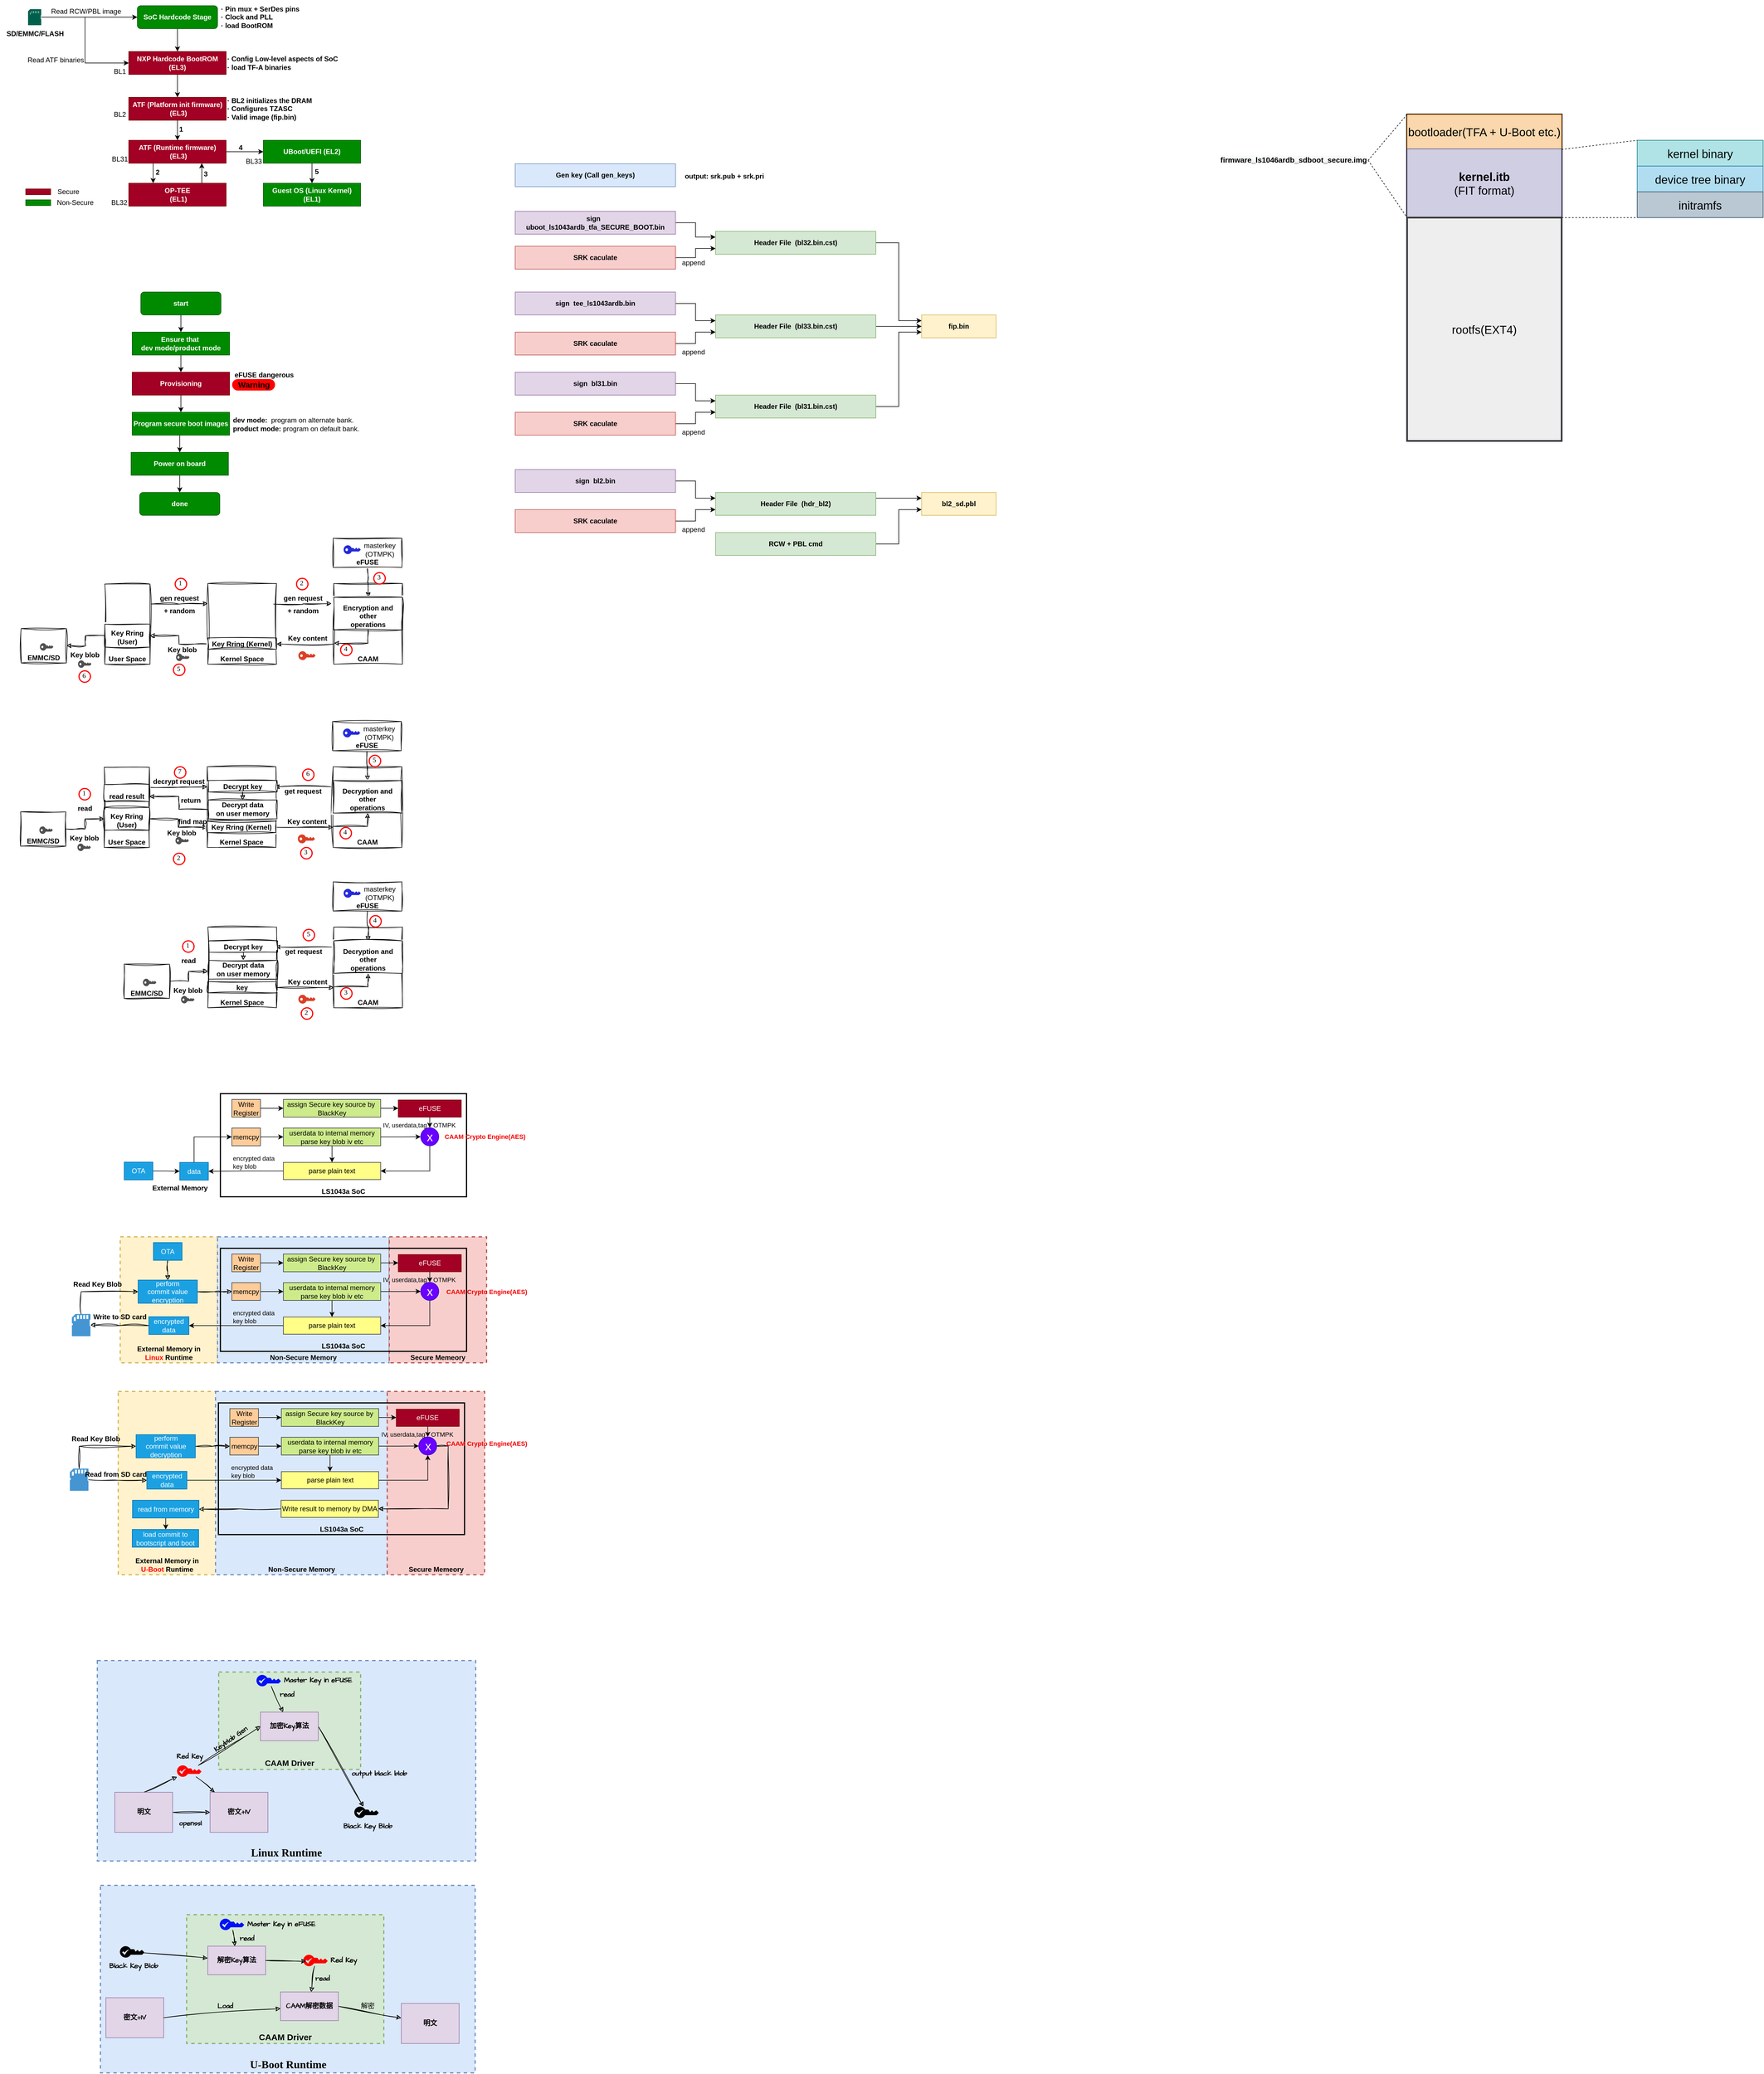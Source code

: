 <mxfile version="24.0.4" type="device">
  <diagram id="IJfcli3YJuVmaga237SU" name="第 1 页">
    <mxGraphModel dx="806" dy="842" grid="1" gridSize="10" guides="1" tooltips="1" connect="1" arrows="1" fold="1" page="1" pageScale="1" pageWidth="827" pageHeight="1169" math="0" shadow="0">
      <root>
        <mxCell id="0" />
        <mxCell id="1" parent="0" />
        <mxCell id="JR-zomg2UCSSt7-TzQB1-2" value="Linux Runtime" style="rounded=0;whiteSpace=wrap;html=1;verticalAlign=bottom;strokeWidth=2;fontStyle=1;dashed=1;fillColor=#dae8fc;strokeColor=#6c8ebf;fontFamily=Comic Sans MS;fontSize=19;" vertex="1" parent="1">
          <mxGeometry x="200" y="3050" width="661" height="350" as="geometry" />
        </mxCell>
        <mxCell id="d8d48Bj0gNQd-xAaRfw7-231" value="External Memory in &lt;br&gt;&lt;font color=&quot;#ff0505&quot;&gt;U-Boot&lt;/font&gt;&amp;nbsp;Runtime" style="rounded=0;whiteSpace=wrap;html=1;verticalAlign=bottom;strokeWidth=2;fontStyle=1;dashed=1;fillColor=#fff2cc;strokeColor=#d6b656;" parent="1" vertex="1">
          <mxGeometry x="236.5" y="2580" width="170" height="320" as="geometry" />
        </mxCell>
        <mxCell id="d8d48Bj0gNQd-xAaRfw7-191" value="External Memory in &lt;br&gt;&lt;font color=&quot;#ff0505&quot;&gt;Linux&lt;/font&gt; Runtime" style="rounded=0;whiteSpace=wrap;html=1;verticalAlign=bottom;strokeWidth=2;fontStyle=1;dashed=1;fillColor=#fff2cc;strokeColor=#d6b656;" parent="1" vertex="1">
          <mxGeometry x="240" y="2310" width="170" height="220" as="geometry" />
        </mxCell>
        <mxCell id="d8d48Bj0gNQd-xAaRfw7-190" value="Non-Secure Memory" style="rounded=0;whiteSpace=wrap;html=1;verticalAlign=bottom;strokeWidth=2;fontStyle=1;dashed=1;fillColor=#dae8fc;strokeColor=#6c8ebf;" parent="1" vertex="1">
          <mxGeometry x="410" y="2310" width="300" height="220" as="geometry" />
        </mxCell>
        <mxCell id="d8d48Bj0gNQd-xAaRfw7-189" value="Secure Memeory" style="rounded=0;whiteSpace=wrap;html=1;verticalAlign=bottom;strokeWidth=2;fontStyle=1;dashed=1;fillColor=#f8cecc;strokeColor=#b85450;" parent="1" vertex="1">
          <mxGeometry x="710" y="2310" width="170" height="220" as="geometry" />
        </mxCell>
        <mxCell id="3RbHBOV4ILU9dAgg9fsZ-4" value="" style="rounded=0;whiteSpace=wrap;html=1;strokeWidth=3;" parent="1" vertex="1">
          <mxGeometry x="2488" y="350" width="270" height="180" as="geometry" />
        </mxCell>
        <mxCell id="Ks6YIUJeLbi1-6-zDUMp-9" style="edgeStyle=orthogonalEdgeStyle;rounded=0;orthogonalLoop=1;jettySize=auto;html=1;exitX=0.5;exitY=1;exitDx=0;exitDy=0;entryX=0.5;entryY=0;entryDx=0;entryDy=0;" parent="1" source="Ks6YIUJeLbi1-6-zDUMp-2" target="Ks6YIUJeLbi1-6-zDUMp-3" edge="1">
          <mxGeometry relative="1" as="geometry" />
        </mxCell>
        <mxCell id="Ks6YIUJeLbi1-6-zDUMp-2" value="SoC Hardcode Stage" style="rounded=1;whiteSpace=wrap;html=1;fillColor=#008a00;strokeColor=#005700;fontColor=#ffffff;fontStyle=1" parent="1" vertex="1">
          <mxGeometry x="270" y="160" width="140" height="40" as="geometry" />
        </mxCell>
        <mxCell id="Ks6YIUJeLbi1-6-zDUMp-15" style="edgeStyle=orthogonalEdgeStyle;rounded=0;orthogonalLoop=1;jettySize=auto;html=1;exitX=0.5;exitY=1;exitDx=0;exitDy=0;entryX=0.5;entryY=0;entryDx=0;entryDy=0;" parent="1" source="Ks6YIUJeLbi1-6-zDUMp-3" target="Ks6YIUJeLbi1-6-zDUMp-14" edge="1">
          <mxGeometry relative="1" as="geometry" />
        </mxCell>
        <mxCell id="Ks6YIUJeLbi1-6-zDUMp-3" value="NXP Hardcode BootROM (EL3)" style="rounded=0;whiteSpace=wrap;html=1;fillColor=#a20025;fontColor=#ffffff;strokeColor=#6F0000;fontStyle=1" parent="1" vertex="1">
          <mxGeometry x="255" y="240" width="170" height="40" as="geometry" />
        </mxCell>
        <mxCell id="Ks6YIUJeLbi1-6-zDUMp-7" value="Read RCW/PBL image" style="text;html=1;align=center;verticalAlign=middle;resizable=0;points=[];autosize=1;strokeColor=none;fillColor=none;" parent="1" vertex="1">
          <mxGeometry x="105" y="155" width="150" height="30" as="geometry" />
        </mxCell>
        <mxCell id="Ks6YIUJeLbi1-6-zDUMp-8" value="· Pin mux + SerDes pins&lt;br&gt;· Clock and PLL&lt;br&gt;· load BootROM" style="text;html=1;align=left;verticalAlign=middle;resizable=0;points=[];autosize=1;strokeColor=none;fillColor=none;fontStyle=1" parent="1" vertex="1">
          <mxGeometry x="414" y="150" width="160" height="60" as="geometry" />
        </mxCell>
        <mxCell id="Ks6YIUJeLbi1-6-zDUMp-10" value="· Config Low-level aspects of SoC&lt;br&gt;· load TF-A binaries" style="text;html=1;align=left;verticalAlign=middle;resizable=0;points=[];autosize=1;strokeColor=none;fillColor=none;fontStyle=1" parent="1" vertex="1">
          <mxGeometry x="425" y="240" width="220" height="40" as="geometry" />
        </mxCell>
        <mxCell id="Ks6YIUJeLbi1-6-zDUMp-21" style="edgeStyle=orthogonalEdgeStyle;rounded=0;orthogonalLoop=1;jettySize=auto;html=1;exitX=0.5;exitY=1;exitDx=0;exitDy=0;" parent="1" source="Ks6YIUJeLbi1-6-zDUMp-14" target="Ks6YIUJeLbi1-6-zDUMp-19" edge="1">
          <mxGeometry relative="1" as="geometry" />
        </mxCell>
        <mxCell id="Ks6YIUJeLbi1-6-zDUMp-14" value="ATF (Platform init firmware)&lt;br&gt;&amp;nbsp;(EL3)" style="rounded=0;whiteSpace=wrap;html=1;fillColor=#a20025;fontColor=#ffffff;strokeColor=#6F0000;fontStyle=1" parent="1" vertex="1">
          <mxGeometry x="255" y="320" width="170" height="40" as="geometry" />
        </mxCell>
        <mxCell id="Ks6YIUJeLbi1-6-zDUMp-17" value="BL1" style="text;html=1;align=center;verticalAlign=middle;resizable=0;points=[];autosize=1;strokeColor=none;fillColor=none;" parent="1" vertex="1">
          <mxGeometry x="219" y="260" width="40" height="30" as="geometry" />
        </mxCell>
        <mxCell id="Ks6YIUJeLbi1-6-zDUMp-18" value="BL2" style="text;html=1;align=center;verticalAlign=middle;resizable=0;points=[];autosize=1;strokeColor=none;fillColor=none;" parent="1" vertex="1">
          <mxGeometry x="219" y="335" width="40" height="30" as="geometry" />
        </mxCell>
        <mxCell id="Ks6YIUJeLbi1-6-zDUMp-28" style="edgeStyle=orthogonalEdgeStyle;rounded=0;orthogonalLoop=1;jettySize=auto;html=1;exitX=1;exitY=0.5;exitDx=0;exitDy=0;" parent="1" source="Ks6YIUJeLbi1-6-zDUMp-19" target="Ks6YIUJeLbi1-6-zDUMp-22" edge="1">
          <mxGeometry relative="1" as="geometry" />
        </mxCell>
        <mxCell id="Ks6YIUJeLbi1-6-zDUMp-29" style="edgeStyle=orthogonalEdgeStyle;rounded=0;orthogonalLoop=1;jettySize=auto;html=1;exitX=0.25;exitY=1;exitDx=0;exitDy=0;entryX=0.25;entryY=0;entryDx=0;entryDy=0;" parent="1" source="Ks6YIUJeLbi1-6-zDUMp-19" target="Ks6YIUJeLbi1-6-zDUMp-25" edge="1">
          <mxGeometry relative="1" as="geometry" />
        </mxCell>
        <mxCell id="Ks6YIUJeLbi1-6-zDUMp-19" value="ATF (Runtime firmware)&lt;br&gt;&amp;nbsp;(EL3)" style="rounded=0;whiteSpace=wrap;html=1;fillColor=#a20025;fontColor=#ffffff;strokeColor=#6F0000;fontStyle=1" parent="1" vertex="1">
          <mxGeometry x="255" y="395" width="170" height="40" as="geometry" />
        </mxCell>
        <mxCell id="Ks6YIUJeLbi1-6-zDUMp-20" value="BL31" style="text;html=1;align=center;verticalAlign=middle;resizable=0;points=[];autosize=1;strokeColor=none;fillColor=none;" parent="1" vertex="1">
          <mxGeometry x="214" y="413" width="50" height="30" as="geometry" />
        </mxCell>
        <mxCell id="Ks6YIUJeLbi1-6-zDUMp-38" style="edgeStyle=orthogonalEdgeStyle;rounded=0;orthogonalLoop=1;jettySize=auto;html=1;exitX=0.5;exitY=1;exitDx=0;exitDy=0;entryX=0.5;entryY=0;entryDx=0;entryDy=0;" parent="1" source="Ks6YIUJeLbi1-6-zDUMp-22" target="Ks6YIUJeLbi1-6-zDUMp-37" edge="1">
          <mxGeometry relative="1" as="geometry" />
        </mxCell>
        <mxCell id="Ks6YIUJeLbi1-6-zDUMp-22" value="UBoot/UEFI&amp;nbsp;(EL2)" style="rounded=0;whiteSpace=wrap;html=1;fillColor=#008a00;fontColor=#ffffff;strokeColor=#005700;fontStyle=1" parent="1" vertex="1">
          <mxGeometry x="490" y="395" width="170" height="40" as="geometry" />
        </mxCell>
        <mxCell id="Ks6YIUJeLbi1-6-zDUMp-31" style="edgeStyle=orthogonalEdgeStyle;rounded=0;orthogonalLoop=1;jettySize=auto;html=1;exitX=0.75;exitY=0;exitDx=0;exitDy=0;entryX=0.75;entryY=1;entryDx=0;entryDy=0;" parent="1" source="Ks6YIUJeLbi1-6-zDUMp-25" target="Ks6YIUJeLbi1-6-zDUMp-19" edge="1">
          <mxGeometry relative="1" as="geometry" />
        </mxCell>
        <mxCell id="Ks6YIUJeLbi1-6-zDUMp-25" value="OP-TEE&lt;br&gt;&amp;nbsp;(EL1)" style="rounded=0;whiteSpace=wrap;html=1;fillColor=#a20025;fontColor=#ffffff;strokeColor=#6F0000;fontStyle=1" parent="1" vertex="1">
          <mxGeometry x="255" y="470" width="170" height="40" as="geometry" />
        </mxCell>
        <mxCell id="Ks6YIUJeLbi1-6-zDUMp-26" value="BL32" style="text;html=1;align=center;verticalAlign=middle;resizable=0;points=[];autosize=1;strokeColor=none;fillColor=none;" parent="1" vertex="1">
          <mxGeometry x="213" y="489" width="50" height="30" as="geometry" />
        </mxCell>
        <mxCell id="Ks6YIUJeLbi1-6-zDUMp-32" value="1&lt;br&gt;" style="text;html=1;align=center;verticalAlign=middle;resizable=0;points=[];autosize=1;strokeColor=none;fillColor=none;fontStyle=1" parent="1" vertex="1">
          <mxGeometry x="331" y="361" width="30" height="30" as="geometry" />
        </mxCell>
        <mxCell id="Ks6YIUJeLbi1-6-zDUMp-34" value="2" style="text;html=1;align=center;verticalAlign=middle;resizable=0;points=[];autosize=1;strokeColor=none;fillColor=none;fontStyle=1" parent="1" vertex="1">
          <mxGeometry x="290" y="436" width="30" height="30" as="geometry" />
        </mxCell>
        <mxCell id="Ks6YIUJeLbi1-6-zDUMp-35" value="3" style="text;html=1;align=center;verticalAlign=middle;resizable=0;points=[];autosize=1;strokeColor=none;fillColor=none;fontStyle=1" parent="1" vertex="1">
          <mxGeometry x="374" y="439" width="30" height="30" as="geometry" />
        </mxCell>
        <mxCell id="Ks6YIUJeLbi1-6-zDUMp-36" value="4" style="text;html=1;align=center;verticalAlign=middle;resizable=0;points=[];autosize=1;strokeColor=none;fillColor=none;fontStyle=1" parent="1" vertex="1">
          <mxGeometry x="435" y="393" width="30" height="30" as="geometry" />
        </mxCell>
        <mxCell id="Ks6YIUJeLbi1-6-zDUMp-37" value="Guest OS (Linux Kernel) (EL1)" style="rounded=0;whiteSpace=wrap;html=1;fillColor=#008a00;fontColor=#ffffff;strokeColor=#005700;fontStyle=1" parent="1" vertex="1">
          <mxGeometry x="490" y="470" width="170" height="40" as="geometry" />
        </mxCell>
        <mxCell id="Ks6YIUJeLbi1-6-zDUMp-39" value="5" style="text;html=1;align=center;verticalAlign=middle;resizable=0;points=[];autosize=1;strokeColor=none;fillColor=none;fontStyle=1" parent="1" vertex="1">
          <mxGeometry x="568" y="435" width="30" height="30" as="geometry" />
        </mxCell>
        <mxCell id="Ks6YIUJeLbi1-6-zDUMp-42" style="edgeStyle=orthogonalEdgeStyle;rounded=0;orthogonalLoop=1;jettySize=auto;html=1;entryX=0;entryY=0.5;entryDx=0;entryDy=0;" parent="1" source="Ks6YIUJeLbi1-6-zDUMp-40" target="Ks6YIUJeLbi1-6-zDUMp-2" edge="1">
          <mxGeometry relative="1" as="geometry" />
        </mxCell>
        <mxCell id="Ks6YIUJeLbi1-6-zDUMp-43" style="edgeStyle=orthogonalEdgeStyle;rounded=0;orthogonalLoop=1;jettySize=auto;html=1;entryX=0;entryY=0.5;entryDx=0;entryDy=0;" parent="1" source="Ks6YIUJeLbi1-6-zDUMp-40" target="Ks6YIUJeLbi1-6-zDUMp-3" edge="1">
          <mxGeometry relative="1" as="geometry" />
        </mxCell>
        <mxCell id="Ks6YIUJeLbi1-6-zDUMp-40" value="" style="sketch=0;pointerEvents=1;shadow=0;dashed=0;html=1;strokeColor=none;fillColor=#005F4B;labelPosition=center;verticalLabelPosition=bottom;verticalAlign=top;align=center;outlineConnect=0;shape=mxgraph.veeam2.sd_card;" parent="1" vertex="1">
          <mxGeometry x="79" y="166" width="23" height="28.0" as="geometry" />
        </mxCell>
        <mxCell id="Ks6YIUJeLbi1-6-zDUMp-41" value="SD/EMMC/FLASH" style="text;html=1;align=center;verticalAlign=middle;resizable=0;points=[];autosize=1;strokeColor=none;fillColor=none;fontStyle=1" parent="1" vertex="1">
          <mxGeometry x="30.5" y="194" width="120" height="30" as="geometry" />
        </mxCell>
        <mxCell id="Ks6YIUJeLbi1-6-zDUMp-44" value="Read ATF binaries" style="text;html=1;align=center;verticalAlign=middle;resizable=0;points=[];autosize=1;strokeColor=none;fillColor=none;" parent="1" vertex="1">
          <mxGeometry x="67" y="240" width="120" height="30" as="geometry" />
        </mxCell>
        <mxCell id="Ks6YIUJeLbi1-6-zDUMp-46" value="· BL2 initializes the DRAM &lt;br&gt;· Configures TZASC&lt;br&gt;· Valid image (fip.bin)" style="text;html=1;align=left;verticalAlign=middle;resizable=0;points=[];autosize=1;strokeColor=none;fillColor=none;fontStyle=1" parent="1" vertex="1">
          <mxGeometry x="425" y="310" width="170" height="60" as="geometry" />
        </mxCell>
        <mxCell id="Ks6YIUJeLbi1-6-zDUMp-47" value="BL33" style="text;html=1;align=center;verticalAlign=middle;resizable=0;points=[];autosize=1;strokeColor=none;fillColor=none;" parent="1" vertex="1">
          <mxGeometry x="448" y="417" width="50" height="30" as="geometry" />
        </mxCell>
        <mxCell id="Ks6YIUJeLbi1-6-zDUMp-52" value="" style="group" parent="1" vertex="1" connectable="0">
          <mxGeometry x="75" y="470" width="130.5" height="49" as="geometry" />
        </mxCell>
        <mxCell id="Ks6YIUJeLbi1-6-zDUMp-48" value="" style="whiteSpace=wrap;html=1;fillColor=#a20025;fontColor=#ffffff;strokeColor=#6F0000;" parent="Ks6YIUJeLbi1-6-zDUMp-52" vertex="1">
          <mxGeometry y="10" width="43.5" height="10" as="geometry" />
        </mxCell>
        <mxCell id="Ks6YIUJeLbi1-6-zDUMp-49" value="Secure" style="text;html=1;align=center;verticalAlign=middle;resizable=0;points=[];autosize=1;strokeColor=none;fillColor=none;" parent="Ks6YIUJeLbi1-6-zDUMp-52" vertex="1">
          <mxGeometry x="43.5" width="60" height="30" as="geometry" />
        </mxCell>
        <mxCell id="Ks6YIUJeLbi1-6-zDUMp-50" value="" style="whiteSpace=wrap;html=1;fillColor=#008a00;fontColor=#ffffff;strokeColor=#005700;" parent="Ks6YIUJeLbi1-6-zDUMp-52" vertex="1">
          <mxGeometry y="29" width="43.5" height="10" as="geometry" />
        </mxCell>
        <mxCell id="Ks6YIUJeLbi1-6-zDUMp-51" value="Non-Secure" style="text;html=1;align=center;verticalAlign=middle;resizable=0;points=[];autosize=1;strokeColor=none;fillColor=none;" parent="Ks6YIUJeLbi1-6-zDUMp-52" vertex="1">
          <mxGeometry x="40.5" y="19" width="90" height="30" as="geometry" />
        </mxCell>
        <mxCell id="pAIMAV0HRuABpedHX489-4" style="edgeStyle=orthogonalEdgeStyle;rounded=0;orthogonalLoop=1;jettySize=auto;html=1;exitX=0.5;exitY=1;exitDx=0;exitDy=0;" parent="1" source="pAIMAV0HRuABpedHX489-1" target="pAIMAV0HRuABpedHX489-3" edge="1">
          <mxGeometry relative="1" as="geometry" />
        </mxCell>
        <mxCell id="pAIMAV0HRuABpedHX489-1" value="start" style="rounded=1;whiteSpace=wrap;html=1;fillColor=#008a00;strokeColor=#005700;fontColor=#ffffff;fontStyle=1" parent="1" vertex="1">
          <mxGeometry x="276" y="660" width="140" height="40" as="geometry" />
        </mxCell>
        <mxCell id="pAIMAV0HRuABpedHX489-6" style="edgeStyle=orthogonalEdgeStyle;rounded=0;orthogonalLoop=1;jettySize=auto;html=1;exitX=0.5;exitY=1;exitDx=0;exitDy=0;" parent="1" source="pAIMAV0HRuABpedHX489-3" target="pAIMAV0HRuABpedHX489-5" edge="1">
          <mxGeometry relative="1" as="geometry" />
        </mxCell>
        <mxCell id="pAIMAV0HRuABpedHX489-3" value="Ensure that&amp;nbsp;&lt;br&gt;dev mode/product mode" style="rounded=0;whiteSpace=wrap;html=1;fillColor=#008a00;fontColor=#ffffff;strokeColor=#005700;fontStyle=1" parent="1" vertex="1">
          <mxGeometry x="261" y="730" width="170" height="40" as="geometry" />
        </mxCell>
        <mxCell id="pAIMAV0HRuABpedHX489-9" style="edgeStyle=orthogonalEdgeStyle;rounded=0;orthogonalLoop=1;jettySize=auto;html=1;exitX=0.5;exitY=1;exitDx=0;exitDy=0;" parent="1" source="pAIMAV0HRuABpedHX489-5" target="pAIMAV0HRuABpedHX489-7" edge="1">
          <mxGeometry relative="1" as="geometry" />
        </mxCell>
        <mxCell id="pAIMAV0HRuABpedHX489-5" value="Provisioning" style="rounded=0;whiteSpace=wrap;html=1;fillColor=#a20025;fontColor=#ffffff;strokeColor=#6F0000;fontStyle=1" parent="1" vertex="1">
          <mxGeometry x="261" y="800" width="170" height="40" as="geometry" />
        </mxCell>
        <mxCell id="pAIMAV0HRuABpedHX489-16" style="edgeStyle=orthogonalEdgeStyle;rounded=0;orthogonalLoop=1;jettySize=auto;html=1;exitX=0.5;exitY=1;exitDx=0;exitDy=0;entryX=0.5;entryY=0;entryDx=0;entryDy=0;" parent="1" source="pAIMAV0HRuABpedHX489-7" target="pAIMAV0HRuABpedHX489-11" edge="1">
          <mxGeometry relative="1" as="geometry" />
        </mxCell>
        <mxCell id="pAIMAV0HRuABpedHX489-7" value="Program secure boot images" style="rounded=0;whiteSpace=wrap;html=1;fillColor=#008a00;fontColor=#ffffff;strokeColor=#005700;fontStyle=1" parent="1" vertex="1">
          <mxGeometry x="261" y="870" width="170" height="40" as="geometry" />
        </mxCell>
        <mxCell id="pAIMAV0HRuABpedHX489-10" value="dev mode:&amp;nbsp; &lt;span style=&quot;font-weight: normal;&quot;&gt;program on alternate bank.&lt;/span&gt;&lt;br&gt;product mode: &lt;span style=&quot;font-weight: normal;&quot;&gt;program on default bank.&lt;/span&gt;" style="text;html=1;align=left;verticalAlign=middle;resizable=0;points=[];autosize=1;strokeColor=none;fillColor=none;fontStyle=1" parent="1" vertex="1">
          <mxGeometry x="435" y="871" width="240" height="40" as="geometry" />
        </mxCell>
        <mxCell id="pAIMAV0HRuABpedHX489-20" style="edgeStyle=orthogonalEdgeStyle;rounded=0;orthogonalLoop=1;jettySize=auto;html=1;exitX=0.5;exitY=1;exitDx=0;exitDy=0;" parent="1" source="pAIMAV0HRuABpedHX489-11" target="pAIMAV0HRuABpedHX489-18" edge="1">
          <mxGeometry relative="1" as="geometry" />
        </mxCell>
        <mxCell id="pAIMAV0HRuABpedHX489-11" value="Power on board" style="rounded=0;whiteSpace=wrap;html=1;fillColor=#008a00;fontColor=#ffffff;strokeColor=#005700;fontStyle=1" parent="1" vertex="1">
          <mxGeometry x="259" y="940" width="170" height="40" as="geometry" />
        </mxCell>
        <mxCell id="pAIMAV0HRuABpedHX489-13" value="Warning" style="rounded=1;whiteSpace=wrap;html=1;arcSize=50;strokeColor=none;strokeWidth=1;fillColor=#FF0000;fontColor=#000000;whiteSpace=wrap;align=left;verticalAlign=middle;spacingLeft=0;fontStyle=1;fontSize=14;spacing=10;" parent="1" vertex="1">
          <mxGeometry x="435.5" y="812" width="75" height="20" as="geometry" />
        </mxCell>
        <mxCell id="pAIMAV0HRuABpedHX489-18" value="done" style="rounded=1;whiteSpace=wrap;html=1;fillColor=#008a00;strokeColor=#005700;fontColor=#ffffff;fontStyle=1" parent="1" vertex="1">
          <mxGeometry x="274" y="1010" width="140" height="40" as="geometry" />
        </mxCell>
        <mxCell id="pAIMAV0HRuABpedHX489-22" value="eFUSE dangerous" style="text;html=1;align=center;verticalAlign=middle;resizable=0;points=[];autosize=1;strokeColor=none;fillColor=none;fontStyle=1" parent="1" vertex="1">
          <mxGeometry x="426" y="790" width="130" height="30" as="geometry" />
        </mxCell>
        <mxCell id="u9bPZzU4BJhCKYRytSyM-1" value="Gen key (Call gen_keys)" style="rounded=0;whiteSpace=wrap;html=1;fillColor=#dae8fc;strokeColor=#6c8ebf;fontStyle=1" parent="1" vertex="1">
          <mxGeometry x="930" y="436" width="280" height="40" as="geometry" />
        </mxCell>
        <mxCell id="u9bPZzU4BJhCKYRytSyM-3" value="output: srk.pub + srk.pri" style="text;html=1;align=center;verticalAlign=middle;resizable=0;points=[];autosize=1;strokeColor=none;fillColor=none;fontStyle=1" parent="1" vertex="1">
          <mxGeometry x="1215" y="443" width="160" height="30" as="geometry" />
        </mxCell>
        <mxCell id="u9bPZzU4BJhCKYRytSyM-17" style="edgeStyle=orthogonalEdgeStyle;rounded=0;orthogonalLoop=1;jettySize=auto;html=1;exitX=1;exitY=0.5;exitDx=0;exitDy=0;entryX=0;entryY=0.25;entryDx=0;entryDy=0;" parent="1" source="u9bPZzU4BJhCKYRytSyM-4" target="u9bPZzU4BJhCKYRytSyM-7" edge="1">
          <mxGeometry relative="1" as="geometry" />
        </mxCell>
        <mxCell id="u9bPZzU4BJhCKYRytSyM-4" value="sign&amp;nbsp;&amp;nbsp;&lt;br&gt;uboot_ls1043ardb_tfa_SECURE_BOOT.bin" style="rounded=0;whiteSpace=wrap;html=1;fillColor=#e1d5e7;strokeColor=#9673a6;fontStyle=1" parent="1" vertex="1">
          <mxGeometry x="930" y="519" width="280" height="40" as="geometry" />
        </mxCell>
        <mxCell id="u9bPZzU4BJhCKYRytSyM-37" style="edgeStyle=orthogonalEdgeStyle;rounded=0;orthogonalLoop=1;jettySize=auto;html=1;exitX=1;exitY=0.5;exitDx=0;exitDy=0;entryX=0;entryY=0.25;entryDx=0;entryDy=0;" parent="1" source="u9bPZzU4BJhCKYRytSyM-7" target="u9bPZzU4BJhCKYRytSyM-36" edge="1">
          <mxGeometry relative="1" as="geometry" />
        </mxCell>
        <mxCell id="u9bPZzU4BJhCKYRytSyM-7" value="Header File&amp;nbsp; (bl32.bin.cst)" style="rounded=0;whiteSpace=wrap;html=1;fillColor=#d5e8d4;strokeColor=#82b366;fontStyle=1" parent="1" vertex="1">
          <mxGeometry x="1280" y="554" width="280" height="40" as="geometry" />
        </mxCell>
        <mxCell id="u9bPZzU4BJhCKYRytSyM-18" style="edgeStyle=orthogonalEdgeStyle;rounded=0;orthogonalLoop=1;jettySize=auto;html=1;exitX=1;exitY=0.5;exitDx=0;exitDy=0;entryX=0;entryY=0.75;entryDx=0;entryDy=0;" parent="1" source="u9bPZzU4BJhCKYRytSyM-12" target="u9bPZzU4BJhCKYRytSyM-7" edge="1">
          <mxGeometry relative="1" as="geometry" />
        </mxCell>
        <mxCell id="u9bPZzU4BJhCKYRytSyM-12" value="SRK caculate" style="rounded=0;whiteSpace=wrap;html=1;fillColor=#f8cecc;strokeColor=#b85450;fontStyle=1" parent="1" vertex="1">
          <mxGeometry x="930" y="580" width="280" height="40" as="geometry" />
        </mxCell>
        <mxCell id="u9bPZzU4BJhCKYRytSyM-15" value="append" style="text;html=1;align=center;verticalAlign=middle;resizable=0;points=[];autosize=1;strokeColor=none;fillColor=none;" parent="1" vertex="1">
          <mxGeometry x="1211" y="594" width="60" height="30" as="geometry" />
        </mxCell>
        <mxCell id="u9bPZzU4BJhCKYRytSyM-21" style="edgeStyle=orthogonalEdgeStyle;rounded=0;orthogonalLoop=1;jettySize=auto;html=1;exitX=1;exitY=0.5;exitDx=0;exitDy=0;entryX=0;entryY=0.25;entryDx=0;entryDy=0;" parent="1" source="u9bPZzU4BJhCKYRytSyM-16" target="u9bPZzU4BJhCKYRytSyM-19" edge="1">
          <mxGeometry relative="1" as="geometry" />
        </mxCell>
        <mxCell id="u9bPZzU4BJhCKYRytSyM-16" value="sign&amp;nbsp;&amp;nbsp;tee_ls1043ardb.bin" style="rounded=0;whiteSpace=wrap;html=1;fillColor=#e1d5e7;strokeColor=#9673a6;fontStyle=1" parent="1" vertex="1">
          <mxGeometry x="930" y="660" width="280" height="40" as="geometry" />
        </mxCell>
        <mxCell id="u9bPZzU4BJhCKYRytSyM-38" style="edgeStyle=orthogonalEdgeStyle;rounded=0;orthogonalLoop=1;jettySize=auto;html=1;exitX=1;exitY=0.5;exitDx=0;exitDy=0;entryX=0;entryY=0.5;entryDx=0;entryDy=0;" parent="1" source="u9bPZzU4BJhCKYRytSyM-19" target="u9bPZzU4BJhCKYRytSyM-36" edge="1">
          <mxGeometry relative="1" as="geometry" />
        </mxCell>
        <mxCell id="u9bPZzU4BJhCKYRytSyM-19" value="Header File&amp;nbsp; (bl33.bin.cst)" style="rounded=0;whiteSpace=wrap;html=1;fillColor=#d5e8d4;strokeColor=#82b366;fontStyle=1" parent="1" vertex="1">
          <mxGeometry x="1280" y="700" width="280" height="40" as="geometry" />
        </mxCell>
        <mxCell id="u9bPZzU4BJhCKYRytSyM-22" style="edgeStyle=orthogonalEdgeStyle;rounded=0;orthogonalLoop=1;jettySize=auto;html=1;exitX=1;exitY=0.5;exitDx=0;exitDy=0;entryX=0;entryY=0.75;entryDx=0;entryDy=0;" parent="1" source="u9bPZzU4BJhCKYRytSyM-20" target="u9bPZzU4BJhCKYRytSyM-19" edge="1">
          <mxGeometry relative="1" as="geometry" />
        </mxCell>
        <mxCell id="u9bPZzU4BJhCKYRytSyM-20" value="SRK caculate" style="rounded=0;whiteSpace=wrap;html=1;fillColor=#f8cecc;strokeColor=#b85450;fontStyle=1" parent="1" vertex="1">
          <mxGeometry x="930" y="730" width="280" height="40" as="geometry" />
        </mxCell>
        <mxCell id="u9bPZzU4BJhCKYRytSyM-23" value="append" style="text;html=1;align=center;verticalAlign=middle;resizable=0;points=[];autosize=1;strokeColor=none;fillColor=none;" parent="1" vertex="1">
          <mxGeometry x="1211" y="750" width="60" height="30" as="geometry" />
        </mxCell>
        <mxCell id="u9bPZzU4BJhCKYRytSyM-27" style="edgeStyle=orthogonalEdgeStyle;rounded=0;orthogonalLoop=1;jettySize=auto;html=1;exitX=1;exitY=0.5;exitDx=0;exitDy=0;entryX=0;entryY=0.25;entryDx=0;entryDy=0;" parent="1" source="u9bPZzU4BJhCKYRytSyM-24" target="u9bPZzU4BJhCKYRytSyM-26" edge="1">
          <mxGeometry relative="1" as="geometry" />
        </mxCell>
        <mxCell id="u9bPZzU4BJhCKYRytSyM-24" value="sign&amp;nbsp; bl2.bin" style="rounded=0;whiteSpace=wrap;html=1;fillColor=#e1d5e7;strokeColor=#9673a6;fontStyle=1" parent="1" vertex="1">
          <mxGeometry x="930" y="970" width="280" height="40" as="geometry" />
        </mxCell>
        <mxCell id="u9bPZzU4BJhCKYRytSyM-28" style="edgeStyle=orthogonalEdgeStyle;rounded=0;orthogonalLoop=1;jettySize=auto;html=1;exitX=1;exitY=0.5;exitDx=0;exitDy=0;entryX=0;entryY=0.75;entryDx=0;entryDy=0;" parent="1" source="u9bPZzU4BJhCKYRytSyM-25" target="u9bPZzU4BJhCKYRytSyM-26" edge="1">
          <mxGeometry relative="1" as="geometry" />
        </mxCell>
        <mxCell id="u9bPZzU4BJhCKYRytSyM-25" value="SRK caculate" style="rounded=0;whiteSpace=wrap;html=1;fillColor=#f8cecc;strokeColor=#b85450;fontStyle=1" parent="1" vertex="1">
          <mxGeometry x="930" y="1040" width="280" height="40" as="geometry" />
        </mxCell>
        <mxCell id="u9bPZzU4BJhCKYRytSyM-45" style="edgeStyle=orthogonalEdgeStyle;rounded=0;orthogonalLoop=1;jettySize=auto;html=1;exitX=1;exitY=0.25;exitDx=0;exitDy=0;entryX=0;entryY=0.25;entryDx=0;entryDy=0;" parent="1" source="u9bPZzU4BJhCKYRytSyM-26" target="u9bPZzU4BJhCKYRytSyM-40" edge="1">
          <mxGeometry relative="1" as="geometry" />
        </mxCell>
        <mxCell id="u9bPZzU4BJhCKYRytSyM-26" value="Header File&amp;nbsp; (hdr_bl2)" style="rounded=0;whiteSpace=wrap;html=1;fillColor=#d5e8d4;strokeColor=#82b366;fontStyle=1" parent="1" vertex="1">
          <mxGeometry x="1280" y="1010" width="280" height="40" as="geometry" />
        </mxCell>
        <mxCell id="u9bPZzU4BJhCKYRytSyM-29" value="append" style="text;html=1;align=center;verticalAlign=middle;resizable=0;points=[];autosize=1;strokeColor=none;fillColor=none;" parent="1" vertex="1">
          <mxGeometry x="1211" y="1060" width="60" height="30" as="geometry" />
        </mxCell>
        <mxCell id="u9bPZzU4BJhCKYRytSyM-30" style="edgeStyle=orthogonalEdgeStyle;rounded=0;orthogonalLoop=1;jettySize=auto;html=1;exitX=1;exitY=0.5;exitDx=0;exitDy=0;entryX=0;entryY=0.25;entryDx=0;entryDy=0;" parent="1" source="u9bPZzU4BJhCKYRytSyM-31" target="u9bPZzU4BJhCKYRytSyM-34" edge="1">
          <mxGeometry relative="1" as="geometry" />
        </mxCell>
        <mxCell id="u9bPZzU4BJhCKYRytSyM-31" value="sign&amp;nbsp;&amp;nbsp;bl31.bin" style="rounded=0;whiteSpace=wrap;html=1;fillColor=#e1d5e7;strokeColor=#9673a6;fontStyle=1" parent="1" vertex="1">
          <mxGeometry x="930" y="800" width="280" height="40" as="geometry" />
        </mxCell>
        <mxCell id="u9bPZzU4BJhCKYRytSyM-32" style="edgeStyle=orthogonalEdgeStyle;rounded=0;orthogonalLoop=1;jettySize=auto;html=1;exitX=1;exitY=0.5;exitDx=0;exitDy=0;entryX=0;entryY=0.75;entryDx=0;entryDy=0;" parent="1" source="u9bPZzU4BJhCKYRytSyM-33" target="u9bPZzU4BJhCKYRytSyM-34" edge="1">
          <mxGeometry relative="1" as="geometry" />
        </mxCell>
        <mxCell id="u9bPZzU4BJhCKYRytSyM-33" value="SRK caculate" style="rounded=0;whiteSpace=wrap;html=1;fillColor=#f8cecc;strokeColor=#b85450;fontStyle=1" parent="1" vertex="1">
          <mxGeometry x="930" y="870" width="280" height="40" as="geometry" />
        </mxCell>
        <mxCell id="u9bPZzU4BJhCKYRytSyM-39" style="edgeStyle=orthogonalEdgeStyle;rounded=0;orthogonalLoop=1;jettySize=auto;html=1;exitX=1;exitY=0.5;exitDx=0;exitDy=0;entryX=0;entryY=0.75;entryDx=0;entryDy=0;" parent="1" source="u9bPZzU4BJhCKYRytSyM-34" target="u9bPZzU4BJhCKYRytSyM-36" edge="1">
          <mxGeometry relative="1" as="geometry" />
        </mxCell>
        <mxCell id="u9bPZzU4BJhCKYRytSyM-34" value="Header File&amp;nbsp; (bl31.bin.cst)" style="rounded=0;whiteSpace=wrap;html=1;fillColor=#d5e8d4;strokeColor=#82b366;fontStyle=1" parent="1" vertex="1">
          <mxGeometry x="1280" y="840" width="280" height="40" as="geometry" />
        </mxCell>
        <mxCell id="u9bPZzU4BJhCKYRytSyM-35" value="append" style="text;html=1;align=center;verticalAlign=middle;resizable=0;points=[];autosize=1;strokeColor=none;fillColor=none;" parent="1" vertex="1">
          <mxGeometry x="1211" y="890" width="60" height="30" as="geometry" />
        </mxCell>
        <mxCell id="u9bPZzU4BJhCKYRytSyM-36" value="fip.bin" style="rounded=0;whiteSpace=wrap;html=1;fillColor=#fff2cc;strokeColor=#d6b656;fontStyle=1" parent="1" vertex="1">
          <mxGeometry x="1640" y="700" width="130" height="40" as="geometry" />
        </mxCell>
        <mxCell id="u9bPZzU4BJhCKYRytSyM-40" value="bl2_sd.pbl" style="rounded=0;whiteSpace=wrap;html=1;fillColor=#fff2cc;strokeColor=#d6b656;fontStyle=1" parent="1" vertex="1">
          <mxGeometry x="1640" y="1010" width="130" height="40" as="geometry" />
        </mxCell>
        <mxCell id="u9bPZzU4BJhCKYRytSyM-44" style="edgeStyle=orthogonalEdgeStyle;rounded=0;orthogonalLoop=1;jettySize=auto;html=1;exitX=1;exitY=0.5;exitDx=0;exitDy=0;entryX=0;entryY=0.75;entryDx=0;entryDy=0;" parent="1" source="u9bPZzU4BJhCKYRytSyM-42" target="u9bPZzU4BJhCKYRytSyM-40" edge="1">
          <mxGeometry relative="1" as="geometry" />
        </mxCell>
        <mxCell id="u9bPZzU4BJhCKYRytSyM-42" value="RCW + PBL cmd" style="rounded=0;whiteSpace=wrap;html=1;fillColor=#d5e8d4;strokeColor=#82b366;fontStyle=1" parent="1" vertex="1">
          <mxGeometry x="1280" y="1080" width="280" height="40" as="geometry" />
        </mxCell>
        <mxCell id="3RbHBOV4ILU9dAgg9fsZ-2" value="bootloader(TFA + U-Boot etc.)" style="rounded=0;whiteSpace=wrap;html=1;fontSize=20;fillColor=#fad7ac;strokeColor=#b46504;" parent="1" vertex="1">
          <mxGeometry x="2488" y="350" width="270" height="60" as="geometry" />
        </mxCell>
        <mxCell id="3RbHBOV4ILU9dAgg9fsZ-3" value="&lt;span style=&quot;font-size: 20px;&quot;&gt;&lt;b&gt;kernel.itb&lt;br&gt;&lt;/b&gt;(FIT format)&lt;br&gt;&lt;/span&gt;" style="rounded=0;whiteSpace=wrap;html=1;fillColor=#d0cee2;strokeColor=#56517e;" parent="1" vertex="1">
          <mxGeometry x="2488" y="410" width="270" height="120" as="geometry" />
        </mxCell>
        <mxCell id="3RbHBOV4ILU9dAgg9fsZ-5" value="&lt;span style=&quot;font-size: 20px;&quot;&gt;rootfs(EXT4)&lt;/span&gt;" style="rounded=0;whiteSpace=wrap;html=1;strokeWidth=3;fillColor=#eeeeee;strokeColor=#36393d;" parent="1" vertex="1">
          <mxGeometry x="2488" y="530" width="270" height="390" as="geometry" />
        </mxCell>
        <mxCell id="3RbHBOV4ILU9dAgg9fsZ-6" value="" style="endArrow=none;html=1;rounded=0;fontSize=20;dashed=1;" parent="1" edge="1">
          <mxGeometry width="50" height="50" relative="1" as="geometry">
            <mxPoint x="2420" y="430" as="sourcePoint" />
            <mxPoint x="2488" y="350" as="targetPoint" />
          </mxGeometry>
        </mxCell>
        <mxCell id="3RbHBOV4ILU9dAgg9fsZ-7" value="" style="endArrow=none;html=1;rounded=0;fontSize=20;entryX=0;entryY=0;entryDx=0;entryDy=0;dashed=1;" parent="1" target="3RbHBOV4ILU9dAgg9fsZ-5" edge="1">
          <mxGeometry width="50" height="50" relative="1" as="geometry">
            <mxPoint x="2420" y="430" as="sourcePoint" />
            <mxPoint x="2498" y="360" as="targetPoint" />
          </mxGeometry>
        </mxCell>
        <mxCell id="3RbHBOV4ILU9dAgg9fsZ-9" value="&lt;span style=&quot;color: rgb(0, 0, 0); font-family: Helvetica; font-size: 13px; font-style: normal; font-variant-ligatures: normal; font-variant-caps: normal; letter-spacing: normal; orphans: 2; text-align: center; text-indent: 0px; text-transform: none; widows: 2; word-spacing: 0px; -webkit-text-stroke-width: 0px; background-color: rgb(248, 249, 250); text-decoration-thickness: initial; text-decoration-style: initial; text-decoration-color: initial; float: none; display: inline !important;&quot;&gt;firmware_ls1046ardb_sdboot_secure.img&lt;/span&gt;" style="text;whiteSpace=wrap;html=1;fontSize=13;fontStyle=1" parent="1" vertex="1">
          <mxGeometry x="2160" y="415" width="400" height="50" as="geometry" />
        </mxCell>
        <mxCell id="3RbHBOV4ILU9dAgg9fsZ-10" value="kernel binary" style="rounded=0;whiteSpace=wrap;html=1;strokeWidth=1;fontSize=20;fillColor=#b0e3e6;strokeColor=#0e8088;" parent="1" vertex="1">
          <mxGeometry x="2890" y="395" width="220" height="45" as="geometry" />
        </mxCell>
        <mxCell id="3RbHBOV4ILU9dAgg9fsZ-11" value="device tree binary" style="rounded=0;whiteSpace=wrap;html=1;strokeWidth=1;fontSize=20;fillColor=#b1ddf0;strokeColor=#10739e;" parent="1" vertex="1">
          <mxGeometry x="2890" y="440" width="220" height="45" as="geometry" />
        </mxCell>
        <mxCell id="3RbHBOV4ILU9dAgg9fsZ-12" value="initramfs" style="rounded=0;whiteSpace=wrap;html=1;strokeWidth=1;fontSize=20;fillColor=#bac8d3;strokeColor=#23445d;" parent="1" vertex="1">
          <mxGeometry x="2890" y="485" width="220" height="45" as="geometry" />
        </mxCell>
        <mxCell id="3RbHBOV4ILU9dAgg9fsZ-13" value="" style="endArrow=none;html=1;rounded=0;fontSize=20;entryX=0;entryY=0;entryDx=0;entryDy=0;dashed=1;" parent="1" target="3RbHBOV4ILU9dAgg9fsZ-10" edge="1">
          <mxGeometry width="50" height="50" relative="1" as="geometry">
            <mxPoint x="2758" y="411" as="sourcePoint" />
            <mxPoint x="2958" y="491" as="targetPoint" />
          </mxGeometry>
        </mxCell>
        <mxCell id="3RbHBOV4ILU9dAgg9fsZ-14" value="" style="endArrow=none;html=1;rounded=0;fontSize=20;entryX=0;entryY=1;entryDx=0;entryDy=0;exitX=1;exitY=0;exitDx=0;exitDy=0;dashed=1;" parent="1" source="3RbHBOV4ILU9dAgg9fsZ-5" target="3RbHBOV4ILU9dAgg9fsZ-12" edge="1">
          <mxGeometry width="50" height="50" relative="1" as="geometry">
            <mxPoint x="2768" y="421" as="sourcePoint" />
            <mxPoint x="2900" y="405" as="targetPoint" />
          </mxGeometry>
        </mxCell>
        <mxCell id="d8d48Bj0gNQd-xAaRfw7-13" style="edgeStyle=orthogonalEdgeStyle;rounded=0;sketch=1;hachureGap=4;jiggle=2;curveFitting=1;orthogonalLoop=1;jettySize=auto;html=1;exitX=0;exitY=0.75;exitDx=0;exitDy=0;" parent="1" source="d8d48Bj0gNQd-xAaRfw7-1" target="d8d48Bj0gNQd-xAaRfw7-11" edge="1">
          <mxGeometry relative="1" as="geometry" />
        </mxCell>
        <mxCell id="d8d48Bj0gNQd-xAaRfw7-1" value="Kernel Space" style="rounded=0;whiteSpace=wrap;html=1;sketch=1;hachureGap=4;jiggle=2;curveFitting=1;verticalAlign=bottom;fontStyle=1" parent="1" vertex="1">
          <mxGeometry x="393" y="1169" width="120" height="141" as="geometry" />
        </mxCell>
        <mxCell id="d8d48Bj0gNQd-xAaRfw7-10" style="edgeStyle=orthogonalEdgeStyle;rounded=0;sketch=1;hachureGap=4;jiggle=2;curveFitting=1;orthogonalLoop=1;jettySize=auto;html=1;exitX=0;exitY=0.75;exitDx=0;exitDy=0;entryX=1;entryY=0.75;entryDx=0;entryDy=0;" parent="1" source="d8d48Bj0gNQd-xAaRfw7-2" target="d8d48Bj0gNQd-xAaRfw7-1" edge="1">
          <mxGeometry relative="1" as="geometry" />
        </mxCell>
        <mxCell id="d8d48Bj0gNQd-xAaRfw7-2" value="CAAM" style="rounded=0;whiteSpace=wrap;html=1;sketch=1;hachureGap=4;jiggle=2;curveFitting=1;verticalAlign=bottom;fontStyle=1" parent="1" vertex="1">
          <mxGeometry x="613" y="1169" width="120" height="141" as="geometry" />
        </mxCell>
        <mxCell id="d8d48Bj0gNQd-xAaRfw7-4" style="edgeStyle=orthogonalEdgeStyle;rounded=0;sketch=1;hachureGap=4;jiggle=2;curveFitting=1;orthogonalLoop=1;jettySize=auto;html=1;exitX=1;exitY=0.25;exitDx=0;exitDy=0;entryX=0;entryY=0.25;entryDx=0;entryDy=0;" parent="1" source="d8d48Bj0gNQd-xAaRfw7-3" target="d8d48Bj0gNQd-xAaRfw7-1" edge="1">
          <mxGeometry relative="1" as="geometry" />
        </mxCell>
        <mxCell id="d8d48Bj0gNQd-xAaRfw7-3" value="User Space" style="rounded=0;whiteSpace=wrap;html=1;sketch=1;hachureGap=4;jiggle=2;curveFitting=1;verticalAlign=bottom;fontStyle=1" parent="1" vertex="1">
          <mxGeometry x="213" y="1170" width="79" height="140" as="geometry" />
        </mxCell>
        <mxCell id="d8d48Bj0gNQd-xAaRfw7-5" value="gen request" style="text;html=1;align=center;verticalAlign=middle;resizable=0;points=[];autosize=1;strokeColor=none;fillColor=none;fontStyle=1;sketch=1;curveFitting=1;jiggle=2;" parent="1" vertex="1">
          <mxGeometry x="298" y="1180" width="90" height="30" as="geometry" />
        </mxCell>
        <mxCell id="d8d48Bj0gNQd-xAaRfw7-6" value="+ random" style="text;html=1;align=center;verticalAlign=middle;resizable=0;points=[];autosize=1;strokeColor=none;fillColor=none;fontStyle=1;sketch=1;curveFitting=1;jiggle=2;" parent="1" vertex="1">
          <mxGeometry x="303" y="1202" width="80" height="30" as="geometry" />
        </mxCell>
        <mxCell id="d8d48Bj0gNQd-xAaRfw7-7" style="edgeStyle=orthogonalEdgeStyle;rounded=0;sketch=1;hachureGap=4;jiggle=2;curveFitting=1;orthogonalLoop=1;jettySize=auto;html=1;exitX=1;exitY=0.25;exitDx=0;exitDy=0;entryX=0;entryY=0.25;entryDx=0;entryDy=0;fontStyle=1" parent="1" edge="1">
          <mxGeometry relative="1" as="geometry">
            <mxPoint x="508" y="1205" as="sourcePoint" />
            <mxPoint x="609" y="1204" as="targetPoint" />
          </mxGeometry>
        </mxCell>
        <mxCell id="d8d48Bj0gNQd-xAaRfw7-8" value="gen request" style="text;html=1;align=center;verticalAlign=middle;resizable=0;points=[];autosize=1;strokeColor=none;fillColor=none;fontStyle=1;sketch=1;curveFitting=1;jiggle=2;" parent="1" vertex="1">
          <mxGeometry x="514" y="1180" width="90" height="30" as="geometry" />
        </mxCell>
        <mxCell id="d8d48Bj0gNQd-xAaRfw7-9" value="+ random" style="text;html=1;align=center;verticalAlign=middle;resizable=0;points=[];autosize=1;strokeColor=none;fillColor=none;fontStyle=1;sketch=1;curveFitting=1;jiggle=2;" parent="1" vertex="1">
          <mxGeometry x="519" y="1202" width="80" height="30" as="geometry" />
        </mxCell>
        <mxCell id="d8d48Bj0gNQd-xAaRfw7-22" style="edgeStyle=orthogonalEdgeStyle;rounded=0;sketch=1;hachureGap=4;jiggle=2;curveFitting=1;orthogonalLoop=1;jettySize=auto;html=1;exitX=0;exitY=0.5;exitDx=0;exitDy=0;entryX=1;entryY=0.5;entryDx=0;entryDy=0;" parent="1" source="d8d48Bj0gNQd-xAaRfw7-11" target="d8d48Bj0gNQd-xAaRfw7-21" edge="1">
          <mxGeometry relative="1" as="geometry" />
        </mxCell>
        <mxCell id="d8d48Bj0gNQd-xAaRfw7-11" value="Key Rring (User)" style="rounded=0;whiteSpace=wrap;html=1;sketch=1;hachureGap=4;jiggle=2;curveFitting=1;verticalAlign=bottom;fontStyle=1" parent="1" vertex="1">
          <mxGeometry x="213" y="1240" width="79" height="40" as="geometry" />
        </mxCell>
        <mxCell id="d8d48Bj0gNQd-xAaRfw7-14" value="Key content" style="text;html=1;align=center;verticalAlign=middle;resizable=0;points=[];autosize=1;strokeColor=none;fillColor=none;fontStyle=1;sketch=1;curveFitting=1;jiggle=2;" parent="1" vertex="1">
          <mxGeometry x="522" y="1250" width="90" height="30" as="geometry" />
        </mxCell>
        <mxCell id="d8d48Bj0gNQd-xAaRfw7-15" value="Key blob" style="text;html=1;align=center;verticalAlign=middle;resizable=0;points=[];autosize=1;strokeColor=none;fillColor=none;fontStyle=1;sketch=1;curveFitting=1;jiggle=2;" parent="1" vertex="1">
          <mxGeometry x="313" y="1270" width="70" height="30" as="geometry" />
        </mxCell>
        <mxCell id="d8d48Bj0gNQd-xAaRfw7-16" value="Key Rring (Kernel)" style="rounded=0;whiteSpace=wrap;html=1;sketch=1;hachureGap=4;jiggle=2;curveFitting=1;verticalAlign=bottom;fontStyle=1" parent="1" vertex="1">
          <mxGeometry x="393" y="1264" width="120" height="20" as="geometry" />
        </mxCell>
        <mxCell id="d8d48Bj0gNQd-xAaRfw7-18" value="" style="pointerEvents=1;shadow=0;dashed=0;html=1;strokeColor=none;labelPosition=center;verticalLabelPosition=bottom;verticalAlign=top;outlineConnect=0;align=center;shape=mxgraph.office.security.key_permissions;fillColor=#DA4026;hachureGap=4;rotation=-90;" parent="1" vertex="1">
          <mxGeometry x="558.5" y="1280" width="15.5" height="30" as="geometry" />
        </mxCell>
        <mxCell id="d8d48Bj0gNQd-xAaRfw7-20" value="" style="pointerEvents=1;shadow=0;dashed=0;html=1;strokeColor=none;fillColor=#505050;labelPosition=center;verticalLabelPosition=bottom;verticalAlign=top;outlineConnect=0;align=center;shape=mxgraph.office.security.key_permissions;hachureGap=4;rotation=-90;" parent="1" vertex="1">
          <mxGeometry x="342.75" y="1286.25" width="13" height="23.5" as="geometry" />
        </mxCell>
        <mxCell id="d8d48Bj0gNQd-xAaRfw7-21" value="EMMC/SD" style="rounded=0;whiteSpace=wrap;html=1;sketch=1;hachureGap=4;jiggle=2;curveFitting=1;verticalAlign=bottom;fontStyle=1" parent="1" vertex="1">
          <mxGeometry x="67" y="1247.75" width="79" height="60" as="geometry" />
        </mxCell>
        <mxCell id="d8d48Bj0gNQd-xAaRfw7-23" value="Key blob" style="text;html=1;align=center;verticalAlign=middle;resizable=0;points=[];autosize=1;strokeColor=none;fillColor=none;fontStyle=1;sketch=1;curveFitting=1;jiggle=2;" parent="1" vertex="1">
          <mxGeometry x="143" y="1278.75" width="70" height="30" as="geometry" />
        </mxCell>
        <mxCell id="d8d48Bj0gNQd-xAaRfw7-25" value="" style="pointerEvents=1;shadow=0;dashed=0;html=1;strokeColor=none;fillColor=#505050;labelPosition=center;verticalLabelPosition=bottom;verticalAlign=top;outlineConnect=0;align=center;shape=mxgraph.office.security.key_permissions;hachureGap=4;rotation=-90;" parent="1" vertex="1">
          <mxGeometry x="171.5" y="1298" width="13" height="23.5" as="geometry" />
        </mxCell>
        <mxCell id="d8d48Bj0gNQd-xAaRfw7-26" value="" style="pointerEvents=1;shadow=0;dashed=0;html=1;strokeColor=none;fillColor=#505050;labelPosition=center;verticalLabelPosition=bottom;verticalAlign=top;outlineConnect=0;align=center;shape=mxgraph.office.security.key_permissions;hachureGap=4;rotation=-90;" parent="1" vertex="1">
          <mxGeometry x="105" y="1268" width="13" height="23.5" as="geometry" />
        </mxCell>
        <mxCell id="d8d48Bj0gNQd-xAaRfw7-35" style="edgeStyle=orthogonalEdgeStyle;rounded=0;sketch=1;hachureGap=4;jiggle=2;curveFitting=1;orthogonalLoop=1;jettySize=auto;html=1;exitX=0.5;exitY=1;exitDx=0;exitDy=0;" parent="1" source="d8d48Bj0gNQd-xAaRfw7-28" target="d8d48Bj0gNQd-xAaRfw7-32" edge="1">
          <mxGeometry relative="1" as="geometry" />
        </mxCell>
        <mxCell id="d8d48Bj0gNQd-xAaRfw7-28" value="eFUSE" style="rounded=0;whiteSpace=wrap;html=1;sketch=1;hachureGap=4;jiggle=2;curveFitting=1;verticalAlign=bottom;fontStyle=1" parent="1" vertex="1">
          <mxGeometry x="612" y="1090" width="120" height="51" as="geometry" />
        </mxCell>
        <mxCell id="d8d48Bj0gNQd-xAaRfw7-29" value="" style="pointerEvents=1;shadow=0;dashed=0;html=1;strokeColor=none;labelPosition=center;verticalLabelPosition=bottom;verticalAlign=top;outlineConnect=0;align=center;shape=mxgraph.office.security.key_permissions;fillColor=#252bda;hachureGap=4;rotation=-90;" parent="1" vertex="1">
          <mxGeometry x="637.5" y="1095" width="15.5" height="30" as="geometry" />
        </mxCell>
        <mxCell id="d8d48Bj0gNQd-xAaRfw7-30" value="masterkey&lt;br&gt;(OTMPK)" style="text;html=1;align=center;verticalAlign=middle;resizable=0;points=[];autosize=1;strokeColor=none;fillColor=none;sketch=1;curveFitting=1;jiggle=2;" parent="1" vertex="1">
          <mxGeometry x="653" y="1090" width="80" height="40" as="geometry" />
        </mxCell>
        <mxCell id="d8d48Bj0gNQd-xAaRfw7-32" value="Encryption and other&lt;br&gt;operations" style="rounded=0;whiteSpace=wrap;html=1;sketch=1;hachureGap=4;jiggle=2;curveFitting=1;verticalAlign=bottom;fontStyle=1" parent="1" vertex="1">
          <mxGeometry x="613" y="1193" width="120" height="57" as="geometry" />
        </mxCell>
        <mxCell id="d8d48Bj0gNQd-xAaRfw7-33" style="edgeStyle=orthogonalEdgeStyle;rounded=0;sketch=1;hachureGap=4;jiggle=2;curveFitting=1;orthogonalLoop=1;jettySize=auto;html=1;exitX=0.5;exitY=1;exitDx=0;exitDy=0;entryX=1.018;entryY=0.777;entryDx=0;entryDy=0;entryPerimeter=0;" parent="1" source="d8d48Bj0gNQd-xAaRfw7-32" target="d8d48Bj0gNQd-xAaRfw7-14" edge="1">
          <mxGeometry relative="1" as="geometry" />
        </mxCell>
        <mxCell id="d8d48Bj0gNQd-xAaRfw7-37" value="1" style="ellipse;whiteSpace=wrap;html=1;aspect=fixed;strokeWidth=2;fontFamily=Tahoma;spacingBottom=4;spacingRight=2;strokeColor=#FF0000;hachureGap=4;" parent="1" vertex="1">
          <mxGeometry x="336" y="1160" width="20" height="20" as="geometry" />
        </mxCell>
        <mxCell id="d8d48Bj0gNQd-xAaRfw7-39" value="2" style="ellipse;whiteSpace=wrap;html=1;aspect=fixed;strokeWidth=2;fontFamily=Tahoma;spacingBottom=4;spacingRight=2;strokeColor=#FF0000;hachureGap=4;" parent="1" vertex="1">
          <mxGeometry x="548" y="1160" width="20" height="20" as="geometry" />
        </mxCell>
        <mxCell id="d8d48Bj0gNQd-xAaRfw7-40" value="3" style="ellipse;whiteSpace=wrap;html=1;aspect=fixed;strokeWidth=2;fontFamily=Tahoma;spacingBottom=4;spacingRight=2;strokeColor=#FF0000;hachureGap=4;" parent="1" vertex="1">
          <mxGeometry x="683" y="1150" width="20" height="20" as="geometry" />
        </mxCell>
        <mxCell id="d8d48Bj0gNQd-xAaRfw7-41" value="4" style="ellipse;whiteSpace=wrap;html=1;aspect=fixed;strokeWidth=2;fontFamily=Tahoma;spacingBottom=4;spacingRight=2;strokeColor=#FF0000;hachureGap=4;" parent="1" vertex="1">
          <mxGeometry x="625" y="1275" width="20" height="20" as="geometry" />
        </mxCell>
        <mxCell id="d8d48Bj0gNQd-xAaRfw7-42" value="5" style="ellipse;whiteSpace=wrap;html=1;aspect=fixed;strokeWidth=2;fontFamily=Tahoma;spacingBottom=4;spacingRight=2;strokeColor=#FF0000;hachureGap=4;" parent="1" vertex="1">
          <mxGeometry x="333" y="1309.75" width="20" height="20" as="geometry" />
        </mxCell>
        <mxCell id="d8d48Bj0gNQd-xAaRfw7-43" value="6" style="ellipse;whiteSpace=wrap;html=1;aspect=fixed;strokeWidth=2;fontFamily=Tahoma;spacingBottom=4;spacingRight=2;strokeColor=#FF0000;hachureGap=4;" parent="1" vertex="1">
          <mxGeometry x="168" y="1321.5" width="20" height="20" as="geometry" />
        </mxCell>
        <mxCell id="d8d48Bj0gNQd-xAaRfw7-44" style="edgeStyle=orthogonalEdgeStyle;rounded=0;sketch=1;hachureGap=4;jiggle=2;curveFitting=1;orthogonalLoop=1;jettySize=auto;html=1;exitX=0;exitY=0.75;exitDx=0;exitDy=0;startArrow=classic;startFill=1;endArrow=none;endFill=0;" parent="1" source="d8d48Bj0gNQd-xAaRfw7-45" target="d8d48Bj0gNQd-xAaRfw7-56" edge="1">
          <mxGeometry relative="1" as="geometry" />
        </mxCell>
        <mxCell id="d8d48Bj0gNQd-xAaRfw7-45" value="Kernel Space" style="rounded=0;whiteSpace=wrap;html=1;sketch=1;hachureGap=4;jiggle=2;curveFitting=1;verticalAlign=bottom;fontStyle=1" parent="1" vertex="1">
          <mxGeometry x="392" y="1489" width="120" height="141" as="geometry" />
        </mxCell>
        <mxCell id="d8d48Bj0gNQd-xAaRfw7-46" style="edgeStyle=orthogonalEdgeStyle;rounded=0;sketch=1;hachureGap=4;jiggle=2;curveFitting=1;orthogonalLoop=1;jettySize=auto;html=1;exitX=0;exitY=0.75;exitDx=0;exitDy=0;entryX=1;entryY=0.75;entryDx=0;entryDy=0;endArrow=none;endFill=0;startArrow=classic;startFill=1;" parent="1" source="d8d48Bj0gNQd-xAaRfw7-47" target="d8d48Bj0gNQd-xAaRfw7-45" edge="1">
          <mxGeometry relative="1" as="geometry" />
        </mxCell>
        <mxCell id="d8d48Bj0gNQd-xAaRfw7-47" value="CAAM" style="rounded=0;whiteSpace=wrap;html=1;sketch=1;hachureGap=4;jiggle=2;curveFitting=1;verticalAlign=bottom;fontStyle=1" parent="1" vertex="1">
          <mxGeometry x="612" y="1489" width="120" height="141" as="geometry" />
        </mxCell>
        <mxCell id="d8d48Bj0gNQd-xAaRfw7-48" style="edgeStyle=orthogonalEdgeStyle;rounded=0;sketch=1;hachureGap=4;jiggle=2;curveFitting=1;orthogonalLoop=1;jettySize=auto;html=1;exitX=1;exitY=0.25;exitDx=0;exitDy=0;entryX=0;entryY=0.25;entryDx=0;entryDy=0;" parent="1" source="d8d48Bj0gNQd-xAaRfw7-49" target="d8d48Bj0gNQd-xAaRfw7-45" edge="1">
          <mxGeometry relative="1" as="geometry" />
        </mxCell>
        <mxCell id="d8d48Bj0gNQd-xAaRfw7-49" value="User Space" style="rounded=0;whiteSpace=wrap;html=1;sketch=1;hachureGap=4;jiggle=2;curveFitting=1;verticalAlign=bottom;fontStyle=1" parent="1" vertex="1">
          <mxGeometry x="212" y="1490" width="79" height="140" as="geometry" />
        </mxCell>
        <mxCell id="d8d48Bj0gNQd-xAaRfw7-50" value="decrypt request" style="text;html=1;align=center;verticalAlign=middle;resizable=0;points=[];autosize=1;strokeColor=none;fillColor=none;fontStyle=1;sketch=1;curveFitting=1;jiggle=2;" parent="1" vertex="1">
          <mxGeometry x="287" y="1500" width="110" height="30" as="geometry" />
        </mxCell>
        <mxCell id="d8d48Bj0gNQd-xAaRfw7-52" style="edgeStyle=orthogonalEdgeStyle;rounded=0;sketch=1;hachureGap=4;jiggle=2;curveFitting=1;orthogonalLoop=1;jettySize=auto;html=1;entryX=0;entryY=0.25;entryDx=0;entryDy=0;fontStyle=1;startArrow=classic;startFill=1;endArrow=none;endFill=0;" parent="1" edge="1">
          <mxGeometry relative="1" as="geometry">
            <mxPoint x="510" y="1524" as="sourcePoint" />
            <mxPoint x="608" y="1524" as="targetPoint" />
          </mxGeometry>
        </mxCell>
        <mxCell id="d8d48Bj0gNQd-xAaRfw7-53" value="get request" style="text;html=1;align=center;verticalAlign=middle;resizable=0;points=[];autosize=1;strokeColor=none;fillColor=none;fontStyle=1;sketch=1;curveFitting=1;jiggle=2;" parent="1" vertex="1">
          <mxGeometry x="514" y="1517" width="90" height="30" as="geometry" />
        </mxCell>
        <mxCell id="d8d48Bj0gNQd-xAaRfw7-55" style="edgeStyle=orthogonalEdgeStyle;rounded=0;sketch=1;hachureGap=4;jiggle=2;curveFitting=1;orthogonalLoop=1;jettySize=auto;html=1;exitX=0;exitY=0.5;exitDx=0;exitDy=0;entryX=1;entryY=0.5;entryDx=0;entryDy=0;startArrow=classic;startFill=1;endArrow=none;endFill=0;" parent="1" source="d8d48Bj0gNQd-xAaRfw7-56" target="d8d48Bj0gNQd-xAaRfw7-62" edge="1">
          <mxGeometry relative="1" as="geometry" />
        </mxCell>
        <mxCell id="d8d48Bj0gNQd-xAaRfw7-56" value="Key Rring (User)" style="rounded=0;whiteSpace=wrap;html=1;sketch=1;hachureGap=4;jiggle=2;curveFitting=1;verticalAlign=bottom;fontStyle=1" parent="1" vertex="1">
          <mxGeometry x="212" y="1560" width="79" height="40" as="geometry" />
        </mxCell>
        <mxCell id="d8d48Bj0gNQd-xAaRfw7-57" value="Key content" style="text;html=1;align=center;verticalAlign=middle;resizable=0;points=[];autosize=1;strokeColor=none;fillColor=none;fontStyle=1;sketch=1;curveFitting=1;jiggle=2;" parent="1" vertex="1">
          <mxGeometry x="521" y="1570" width="90" height="30" as="geometry" />
        </mxCell>
        <mxCell id="d8d48Bj0gNQd-xAaRfw7-58" value="Key blob" style="text;html=1;align=center;verticalAlign=middle;resizable=0;points=[];autosize=1;strokeColor=none;fillColor=none;fontStyle=1;sketch=1;curveFitting=1;jiggle=2;" parent="1" vertex="1">
          <mxGeometry x="312" y="1590" width="70" height="30" as="geometry" />
        </mxCell>
        <mxCell id="d8d48Bj0gNQd-xAaRfw7-59" value="Key Rring (Kernel)" style="rounded=0;whiteSpace=wrap;html=1;sketch=1;hachureGap=4;jiggle=2;curveFitting=1;verticalAlign=bottom;fontStyle=1" parent="1" vertex="1">
          <mxGeometry x="392" y="1584" width="120" height="20" as="geometry" />
        </mxCell>
        <mxCell id="d8d48Bj0gNQd-xAaRfw7-60" value="" style="pointerEvents=1;shadow=0;dashed=0;html=1;strokeColor=none;labelPosition=center;verticalLabelPosition=bottom;verticalAlign=top;outlineConnect=0;align=center;shape=mxgraph.office.security.key_permissions;fillColor=#DA4026;hachureGap=4;rotation=-90;" parent="1" vertex="1">
          <mxGeometry x="557.5" y="1600" width="15.5" height="30" as="geometry" />
        </mxCell>
        <mxCell id="d8d48Bj0gNQd-xAaRfw7-61" value="" style="pointerEvents=1;shadow=0;dashed=0;html=1;strokeColor=none;fillColor=#505050;labelPosition=center;verticalLabelPosition=bottom;verticalAlign=top;outlineConnect=0;align=center;shape=mxgraph.office.security.key_permissions;hachureGap=4;rotation=-90;" parent="1" vertex="1">
          <mxGeometry x="341.75" y="1606.25" width="13" height="23.5" as="geometry" />
        </mxCell>
        <mxCell id="d8d48Bj0gNQd-xAaRfw7-62" value="EMMC/SD" style="rounded=0;whiteSpace=wrap;html=1;sketch=1;hachureGap=4;jiggle=2;curveFitting=1;verticalAlign=bottom;fontStyle=1" parent="1" vertex="1">
          <mxGeometry x="66" y="1567.75" width="79" height="60" as="geometry" />
        </mxCell>
        <mxCell id="d8d48Bj0gNQd-xAaRfw7-63" value="Key blob" style="text;html=1;align=center;verticalAlign=middle;resizable=0;points=[];autosize=1;strokeColor=none;fillColor=none;fontStyle=1;sketch=1;curveFitting=1;jiggle=2;" parent="1" vertex="1">
          <mxGeometry x="142" y="1598.75" width="70" height="30" as="geometry" />
        </mxCell>
        <mxCell id="d8d48Bj0gNQd-xAaRfw7-64" value="" style="pointerEvents=1;shadow=0;dashed=0;html=1;strokeColor=none;fillColor=#505050;labelPosition=center;verticalLabelPosition=bottom;verticalAlign=top;outlineConnect=0;align=center;shape=mxgraph.office.security.key_permissions;hachureGap=4;rotation=-90;" parent="1" vertex="1">
          <mxGeometry x="170.5" y="1618" width="13" height="23.5" as="geometry" />
        </mxCell>
        <mxCell id="d8d48Bj0gNQd-xAaRfw7-65" value="" style="pointerEvents=1;shadow=0;dashed=0;html=1;strokeColor=none;fillColor=#505050;labelPosition=center;verticalLabelPosition=bottom;verticalAlign=top;outlineConnect=0;align=center;shape=mxgraph.office.security.key_permissions;hachureGap=4;rotation=-90;" parent="1" vertex="1">
          <mxGeometry x="104" y="1588" width="13" height="23.5" as="geometry" />
        </mxCell>
        <mxCell id="d8d48Bj0gNQd-xAaRfw7-66" style="edgeStyle=orthogonalEdgeStyle;rounded=0;sketch=1;hachureGap=4;jiggle=2;curveFitting=1;orthogonalLoop=1;jettySize=auto;html=1;exitX=0.5;exitY=1;exitDx=0;exitDy=0;" parent="1" source="d8d48Bj0gNQd-xAaRfw7-67" target="d8d48Bj0gNQd-xAaRfw7-70" edge="1">
          <mxGeometry relative="1" as="geometry" />
        </mxCell>
        <mxCell id="d8d48Bj0gNQd-xAaRfw7-67" value="eFUSE" style="rounded=0;whiteSpace=wrap;html=1;sketch=1;hachureGap=4;jiggle=2;curveFitting=1;verticalAlign=bottom;fontStyle=1" parent="1" vertex="1">
          <mxGeometry x="611" y="1410" width="120" height="51" as="geometry" />
        </mxCell>
        <mxCell id="d8d48Bj0gNQd-xAaRfw7-68" value="" style="pointerEvents=1;shadow=0;dashed=0;html=1;strokeColor=none;labelPosition=center;verticalLabelPosition=bottom;verticalAlign=top;outlineConnect=0;align=center;shape=mxgraph.office.security.key_permissions;fillColor=#252bda;hachureGap=4;rotation=-90;" parent="1" vertex="1">
          <mxGeometry x="636.5" y="1415" width="15.5" height="30" as="geometry" />
        </mxCell>
        <mxCell id="d8d48Bj0gNQd-xAaRfw7-69" value="masterkey&lt;br&gt;(OTMPK)" style="text;html=1;align=center;verticalAlign=middle;resizable=0;points=[];autosize=1;strokeColor=none;fillColor=none;sketch=1;curveFitting=1;jiggle=2;" parent="1" vertex="1">
          <mxGeometry x="652" y="1410" width="80" height="40" as="geometry" />
        </mxCell>
        <mxCell id="d8d48Bj0gNQd-xAaRfw7-70" value="Decryption and other&lt;br&gt;operations" style="rounded=0;whiteSpace=wrap;html=1;sketch=1;hachureGap=4;jiggle=2;curveFitting=1;verticalAlign=bottom;fontStyle=1" parent="1" vertex="1">
          <mxGeometry x="612" y="1513" width="120" height="57" as="geometry" />
        </mxCell>
        <mxCell id="d8d48Bj0gNQd-xAaRfw7-71" style="edgeStyle=orthogonalEdgeStyle;rounded=0;sketch=1;hachureGap=4;jiggle=2;curveFitting=1;orthogonalLoop=1;jettySize=auto;html=1;exitX=0.5;exitY=1;exitDx=0;exitDy=0;entryX=1.018;entryY=0.777;entryDx=0;entryDy=0;entryPerimeter=0;endArrow=none;endFill=0;startArrow=classic;startFill=1;" parent="1" source="d8d48Bj0gNQd-xAaRfw7-70" target="d8d48Bj0gNQd-xAaRfw7-57" edge="1">
          <mxGeometry relative="1" as="geometry" />
        </mxCell>
        <mxCell id="d8d48Bj0gNQd-xAaRfw7-72" value="1" style="ellipse;whiteSpace=wrap;html=1;aspect=fixed;strokeWidth=2;fontFamily=Tahoma;spacingBottom=4;spacingRight=2;strokeColor=#FF0000;hachureGap=4;" parent="1" vertex="1">
          <mxGeometry x="168" y="1527" width="20" height="20" as="geometry" />
        </mxCell>
        <mxCell id="d8d48Bj0gNQd-xAaRfw7-73" value="2" style="ellipse;whiteSpace=wrap;html=1;aspect=fixed;strokeWidth=2;fontFamily=Tahoma;spacingBottom=4;spacingRight=2;strokeColor=#FF0000;hachureGap=4;" parent="1" vertex="1">
          <mxGeometry x="333" y="1640" width="20" height="20" as="geometry" />
        </mxCell>
        <mxCell id="d8d48Bj0gNQd-xAaRfw7-74" value="3" style="ellipse;whiteSpace=wrap;html=1;aspect=fixed;strokeWidth=2;fontFamily=Tahoma;spacingBottom=4;spacingRight=2;strokeColor=#FF0000;hachureGap=4;" parent="1" vertex="1">
          <mxGeometry x="555.25" y="1630" width="20" height="20" as="geometry" />
        </mxCell>
        <mxCell id="d8d48Bj0gNQd-xAaRfw7-75" value="4" style="ellipse;whiteSpace=wrap;html=1;aspect=fixed;strokeWidth=2;fontFamily=Tahoma;spacingBottom=4;spacingRight=2;strokeColor=#FF0000;hachureGap=4;" parent="1" vertex="1">
          <mxGeometry x="624" y="1595" width="20" height="20" as="geometry" />
        </mxCell>
        <mxCell id="d8d48Bj0gNQd-xAaRfw7-76" value="5" style="ellipse;whiteSpace=wrap;html=1;aspect=fixed;strokeWidth=2;fontFamily=Tahoma;spacingBottom=4;spacingRight=2;strokeColor=#FF0000;hachureGap=4;" parent="1" vertex="1">
          <mxGeometry x="675" y="1469" width="20" height="20" as="geometry" />
        </mxCell>
        <mxCell id="d8d48Bj0gNQd-xAaRfw7-78" value="read" style="text;html=1;align=center;verticalAlign=middle;resizable=0;points=[];autosize=1;strokeColor=none;fillColor=none;fontStyle=1;sketch=1;curveFitting=1;jiggle=2;" parent="1" vertex="1">
          <mxGeometry x="153" y="1547" width="50" height="30" as="geometry" />
        </mxCell>
        <mxCell id="d8d48Bj0gNQd-xAaRfw7-80" value="find map" style="text;html=1;align=center;verticalAlign=middle;resizable=0;points=[];autosize=1;strokeColor=none;fillColor=none;fontStyle=1;sketch=1;curveFitting=1;jiggle=2;" parent="1" vertex="1">
          <mxGeometry x="331" y="1570" width="70" height="30" as="geometry" />
        </mxCell>
        <mxCell id="d8d48Bj0gNQd-xAaRfw7-88" style="edgeStyle=orthogonalEdgeStyle;rounded=0;sketch=1;hachureGap=4;jiggle=2;curveFitting=1;orthogonalLoop=1;jettySize=auto;html=1;exitX=0.5;exitY=1;exitDx=0;exitDy=0;entryX=0.5;entryY=0;entryDx=0;entryDy=0;" parent="1" source="d8d48Bj0gNQd-xAaRfw7-84" target="d8d48Bj0gNQd-xAaRfw7-86" edge="1">
          <mxGeometry relative="1" as="geometry" />
        </mxCell>
        <mxCell id="d8d48Bj0gNQd-xAaRfw7-84" value="Decrypt key" style="rounded=0;whiteSpace=wrap;html=1;sketch=1;hachureGap=4;jiggle=2;curveFitting=1;verticalAlign=bottom;fontStyle=1" parent="1" vertex="1">
          <mxGeometry x="394" y="1513" width="120" height="20" as="geometry" />
        </mxCell>
        <mxCell id="d8d48Bj0gNQd-xAaRfw7-86" value="Decrypt data&lt;br&gt;on user memory" style="rounded=0;whiteSpace=wrap;html=1;sketch=1;hachureGap=4;jiggle=2;curveFitting=1;verticalAlign=bottom;fontStyle=1" parent="1" vertex="1">
          <mxGeometry x="394" y="1547" width="120" height="33" as="geometry" />
        </mxCell>
        <mxCell id="d8d48Bj0gNQd-xAaRfw7-89" style="edgeStyle=orthogonalEdgeStyle;rounded=0;sketch=1;hachureGap=4;jiggle=2;curveFitting=1;orthogonalLoop=1;jettySize=auto;html=1;exitX=0;exitY=0.5;exitDx=0;exitDy=0;entryX=0.998;entryY=0.364;entryDx=0;entryDy=0;entryPerimeter=0;" parent="1" source="d8d48Bj0gNQd-xAaRfw7-86" target="d8d48Bj0gNQd-xAaRfw7-49" edge="1">
          <mxGeometry relative="1" as="geometry" />
        </mxCell>
        <mxCell id="d8d48Bj0gNQd-xAaRfw7-90" value="6" style="ellipse;whiteSpace=wrap;html=1;aspect=fixed;strokeWidth=2;fontFamily=Tahoma;spacingBottom=4;spacingRight=2;strokeColor=#FF0000;hachureGap=4;" parent="1" vertex="1">
          <mxGeometry x="558.5" y="1493" width="20" height="20" as="geometry" />
        </mxCell>
        <mxCell id="d8d48Bj0gNQd-xAaRfw7-92" value="return" style="text;html=1;align=center;verticalAlign=middle;resizable=0;points=[];autosize=1;strokeColor=none;fillColor=none;fontStyle=1" parent="1" vertex="1">
          <mxGeometry x="333" y="1533" width="60" height="30" as="geometry" />
        </mxCell>
        <mxCell id="d8d48Bj0gNQd-xAaRfw7-93" value="read result" style="rounded=0;whiteSpace=wrap;html=1;sketch=1;hachureGap=4;jiggle=2;curveFitting=1;verticalAlign=bottom;fontStyle=1" parent="1" vertex="1">
          <mxGeometry x="212" y="1520" width="79" height="30" as="geometry" />
        </mxCell>
        <mxCell id="d8d48Bj0gNQd-xAaRfw7-94" value="7" style="ellipse;whiteSpace=wrap;html=1;aspect=fixed;strokeWidth=2;fontFamily=Tahoma;spacingBottom=4;spacingRight=2;strokeColor=#FF0000;hachureGap=4;" parent="1" vertex="1">
          <mxGeometry x="334.75" y="1489" width="20" height="20" as="geometry" />
        </mxCell>
        <mxCell id="d8d48Bj0gNQd-xAaRfw7-96" value="Kernel Space" style="rounded=0;whiteSpace=wrap;html=1;sketch=1;hachureGap=4;jiggle=2;curveFitting=1;verticalAlign=bottom;fontStyle=1" parent="1" vertex="1">
          <mxGeometry x="393" y="1769" width="120" height="141" as="geometry" />
        </mxCell>
        <mxCell id="d8d48Bj0gNQd-xAaRfw7-97" style="edgeStyle=orthogonalEdgeStyle;rounded=0;sketch=1;hachureGap=4;jiggle=2;curveFitting=1;orthogonalLoop=1;jettySize=auto;html=1;exitX=0;exitY=0.75;exitDx=0;exitDy=0;entryX=1;entryY=0.75;entryDx=0;entryDy=0;endArrow=none;endFill=0;startArrow=classic;startFill=1;" parent="1" source="d8d48Bj0gNQd-xAaRfw7-98" target="d8d48Bj0gNQd-xAaRfw7-96" edge="1">
          <mxGeometry relative="1" as="geometry" />
        </mxCell>
        <mxCell id="d8d48Bj0gNQd-xAaRfw7-98" value="CAAM" style="rounded=0;whiteSpace=wrap;html=1;sketch=1;hachureGap=4;jiggle=2;curveFitting=1;verticalAlign=bottom;fontStyle=1" parent="1" vertex="1">
          <mxGeometry x="613" y="1769" width="120" height="141" as="geometry" />
        </mxCell>
        <mxCell id="d8d48Bj0gNQd-xAaRfw7-102" style="edgeStyle=orthogonalEdgeStyle;rounded=0;sketch=1;hachureGap=4;jiggle=2;curveFitting=1;orthogonalLoop=1;jettySize=auto;html=1;entryX=0;entryY=0.25;entryDx=0;entryDy=0;fontStyle=1;startArrow=classic;startFill=1;endArrow=none;endFill=0;" parent="1" edge="1">
          <mxGeometry relative="1" as="geometry">
            <mxPoint x="511" y="1804" as="sourcePoint" />
            <mxPoint x="609" y="1804" as="targetPoint" />
          </mxGeometry>
        </mxCell>
        <mxCell id="d8d48Bj0gNQd-xAaRfw7-103" value="get request" style="text;html=1;align=center;verticalAlign=middle;resizable=0;points=[];autosize=1;strokeColor=none;fillColor=none;fontStyle=1;sketch=1;curveFitting=1;jiggle=2;" parent="1" vertex="1">
          <mxGeometry x="515" y="1797" width="90" height="30" as="geometry" />
        </mxCell>
        <mxCell id="d8d48Bj0gNQd-xAaRfw7-104" style="edgeStyle=orthogonalEdgeStyle;rounded=0;sketch=1;hachureGap=4;jiggle=2;curveFitting=1;orthogonalLoop=1;jettySize=auto;html=1;exitX=0;exitY=0.5;exitDx=0;exitDy=0;entryX=1;entryY=0.5;entryDx=0;entryDy=0;startArrow=classic;startFill=1;endArrow=none;endFill=0;" parent="1" target="d8d48Bj0gNQd-xAaRfw7-111" edge="1">
          <mxGeometry relative="1" as="geometry">
            <mxPoint x="393" y="1846" as="sourcePoint" />
          </mxGeometry>
        </mxCell>
        <mxCell id="d8d48Bj0gNQd-xAaRfw7-106" value="Key content" style="text;html=1;align=center;verticalAlign=middle;resizable=0;points=[];autosize=1;strokeColor=none;fillColor=none;fontStyle=1;sketch=1;curveFitting=1;jiggle=2;" parent="1" vertex="1">
          <mxGeometry x="522" y="1850" width="90" height="30" as="geometry" />
        </mxCell>
        <mxCell id="d8d48Bj0gNQd-xAaRfw7-108" value="key" style="rounded=0;whiteSpace=wrap;html=1;sketch=1;hachureGap=4;jiggle=2;curveFitting=1;verticalAlign=bottom;fontStyle=1" parent="1" vertex="1">
          <mxGeometry x="393" y="1864" width="120" height="20" as="geometry" />
        </mxCell>
        <mxCell id="d8d48Bj0gNQd-xAaRfw7-109" value="" style="pointerEvents=1;shadow=0;dashed=0;html=1;strokeColor=none;labelPosition=center;verticalLabelPosition=bottom;verticalAlign=top;outlineConnect=0;align=center;shape=mxgraph.office.security.key_permissions;fillColor=#DA4026;hachureGap=4;rotation=-90;" parent="1" vertex="1">
          <mxGeometry x="558.5" y="1880" width="15.5" height="30" as="geometry" />
        </mxCell>
        <mxCell id="d8d48Bj0gNQd-xAaRfw7-111" value="EMMC/SD" style="rounded=0;whiteSpace=wrap;html=1;sketch=1;hachureGap=4;jiggle=2;curveFitting=1;verticalAlign=bottom;fontStyle=1" parent="1" vertex="1">
          <mxGeometry x="247" y="1833.75" width="79" height="60" as="geometry" />
        </mxCell>
        <mxCell id="d8d48Bj0gNQd-xAaRfw7-112" value="Key blob" style="text;html=1;align=center;verticalAlign=middle;resizable=0;points=[];autosize=1;strokeColor=none;fillColor=none;fontStyle=1;sketch=1;curveFitting=1;jiggle=2;" parent="1" vertex="1">
          <mxGeometry x="323" y="1864.75" width="70" height="30" as="geometry" />
        </mxCell>
        <mxCell id="d8d48Bj0gNQd-xAaRfw7-113" value="" style="pointerEvents=1;shadow=0;dashed=0;html=1;strokeColor=none;fillColor=#505050;labelPosition=center;verticalLabelPosition=bottom;verticalAlign=top;outlineConnect=0;align=center;shape=mxgraph.office.security.key_permissions;hachureGap=4;rotation=-90;" parent="1" vertex="1">
          <mxGeometry x="351.5" y="1884" width="13" height="23.5" as="geometry" />
        </mxCell>
        <mxCell id="d8d48Bj0gNQd-xAaRfw7-114" value="" style="pointerEvents=1;shadow=0;dashed=0;html=1;strokeColor=none;fillColor=#505050;labelPosition=center;verticalLabelPosition=bottom;verticalAlign=top;outlineConnect=0;align=center;shape=mxgraph.office.security.key_permissions;hachureGap=4;rotation=-90;" parent="1" vertex="1">
          <mxGeometry x="285" y="1854" width="13" height="23.5" as="geometry" />
        </mxCell>
        <mxCell id="d8d48Bj0gNQd-xAaRfw7-115" style="edgeStyle=orthogonalEdgeStyle;rounded=0;sketch=1;hachureGap=4;jiggle=2;curveFitting=1;orthogonalLoop=1;jettySize=auto;html=1;exitX=0.5;exitY=1;exitDx=0;exitDy=0;" parent="1" source="d8d48Bj0gNQd-xAaRfw7-116" target="d8d48Bj0gNQd-xAaRfw7-119" edge="1">
          <mxGeometry relative="1" as="geometry" />
        </mxCell>
        <mxCell id="d8d48Bj0gNQd-xAaRfw7-116" value="eFUSE" style="rounded=0;whiteSpace=wrap;html=1;sketch=1;hachureGap=4;jiggle=2;curveFitting=1;verticalAlign=bottom;fontStyle=1" parent="1" vertex="1">
          <mxGeometry x="612" y="1690" width="120" height="51" as="geometry" />
        </mxCell>
        <mxCell id="d8d48Bj0gNQd-xAaRfw7-117" value="" style="pointerEvents=1;shadow=0;dashed=0;html=1;strokeColor=none;labelPosition=center;verticalLabelPosition=bottom;verticalAlign=top;outlineConnect=0;align=center;shape=mxgraph.office.security.key_permissions;fillColor=#252bda;hachureGap=4;rotation=-90;" parent="1" vertex="1">
          <mxGeometry x="637.5" y="1695" width="15.5" height="30" as="geometry" />
        </mxCell>
        <mxCell id="d8d48Bj0gNQd-xAaRfw7-118" value="masterkey&lt;br&gt;(OTMPK)" style="text;html=1;align=center;verticalAlign=middle;resizable=0;points=[];autosize=1;strokeColor=none;fillColor=none;sketch=1;curveFitting=1;jiggle=2;" parent="1" vertex="1">
          <mxGeometry x="653" y="1690" width="80" height="40" as="geometry" />
        </mxCell>
        <mxCell id="d8d48Bj0gNQd-xAaRfw7-119" value="Decryption and other&lt;br&gt;operations" style="rounded=0;whiteSpace=wrap;html=1;sketch=1;hachureGap=4;jiggle=2;curveFitting=1;verticalAlign=bottom;fontStyle=1" parent="1" vertex="1">
          <mxGeometry x="613" y="1793" width="120" height="57" as="geometry" />
        </mxCell>
        <mxCell id="d8d48Bj0gNQd-xAaRfw7-120" style="edgeStyle=orthogonalEdgeStyle;rounded=0;sketch=1;hachureGap=4;jiggle=2;curveFitting=1;orthogonalLoop=1;jettySize=auto;html=1;exitX=0.5;exitY=1;exitDx=0;exitDy=0;entryX=1.018;entryY=0.777;entryDx=0;entryDy=0;entryPerimeter=0;endArrow=none;endFill=0;startArrow=classic;startFill=1;" parent="1" source="d8d48Bj0gNQd-xAaRfw7-119" target="d8d48Bj0gNQd-xAaRfw7-106" edge="1">
          <mxGeometry relative="1" as="geometry" />
        </mxCell>
        <mxCell id="d8d48Bj0gNQd-xAaRfw7-121" value="1" style="ellipse;whiteSpace=wrap;html=1;aspect=fixed;strokeWidth=2;fontFamily=Tahoma;spacingBottom=4;spacingRight=2;strokeColor=#FF0000;hachureGap=4;" parent="1" vertex="1">
          <mxGeometry x="349" y="1793" width="20" height="20" as="geometry" />
        </mxCell>
        <mxCell id="d8d48Bj0gNQd-xAaRfw7-123" value="2" style="ellipse;whiteSpace=wrap;html=1;aspect=fixed;strokeWidth=2;fontFamily=Tahoma;spacingBottom=4;spacingRight=2;strokeColor=#FF0000;hachureGap=4;" parent="1" vertex="1">
          <mxGeometry x="556.25" y="1910" width="20" height="20" as="geometry" />
        </mxCell>
        <mxCell id="d8d48Bj0gNQd-xAaRfw7-124" value="3" style="ellipse;whiteSpace=wrap;html=1;aspect=fixed;strokeWidth=2;fontFamily=Tahoma;spacingBottom=4;spacingRight=2;strokeColor=#FF0000;hachureGap=4;" parent="1" vertex="1">
          <mxGeometry x="625" y="1875" width="20" height="20" as="geometry" />
        </mxCell>
        <mxCell id="d8d48Bj0gNQd-xAaRfw7-125" value="4" style="ellipse;whiteSpace=wrap;html=1;aspect=fixed;strokeWidth=2;fontFamily=Tahoma;spacingBottom=4;spacingRight=2;strokeColor=#FF0000;hachureGap=4;" parent="1" vertex="1">
          <mxGeometry x="676" y="1749" width="20" height="20" as="geometry" />
        </mxCell>
        <mxCell id="d8d48Bj0gNQd-xAaRfw7-127" value="read" style="text;html=1;align=center;verticalAlign=middle;resizable=0;points=[];autosize=1;strokeColor=none;fillColor=none;fontStyle=1;sketch=1;curveFitting=1;jiggle=2;" parent="1" vertex="1">
          <mxGeometry x="334" y="1813" width="50" height="30" as="geometry" />
        </mxCell>
        <mxCell id="d8d48Bj0gNQd-xAaRfw7-129" style="edgeStyle=orthogonalEdgeStyle;rounded=0;sketch=1;hachureGap=4;jiggle=2;curveFitting=1;orthogonalLoop=1;jettySize=auto;html=1;exitX=0.5;exitY=1;exitDx=0;exitDy=0;entryX=0.5;entryY=0;entryDx=0;entryDy=0;" parent="1" source="d8d48Bj0gNQd-xAaRfw7-130" target="d8d48Bj0gNQd-xAaRfw7-131" edge="1">
          <mxGeometry relative="1" as="geometry" />
        </mxCell>
        <mxCell id="d8d48Bj0gNQd-xAaRfw7-130" value="Decrypt key" style="rounded=0;whiteSpace=wrap;html=1;sketch=1;hachureGap=4;jiggle=2;curveFitting=1;verticalAlign=bottom;fontStyle=1" parent="1" vertex="1">
          <mxGeometry x="395" y="1793" width="120" height="20" as="geometry" />
        </mxCell>
        <mxCell id="d8d48Bj0gNQd-xAaRfw7-131" value="Decrypt data&lt;br&gt;on user memory" style="rounded=0;whiteSpace=wrap;html=1;sketch=1;hachureGap=4;jiggle=2;curveFitting=1;verticalAlign=bottom;fontStyle=1" parent="1" vertex="1">
          <mxGeometry x="395" y="1827" width="120" height="33" as="geometry" />
        </mxCell>
        <mxCell id="d8d48Bj0gNQd-xAaRfw7-133" value="5" style="ellipse;whiteSpace=wrap;html=1;aspect=fixed;strokeWidth=2;fontFamily=Tahoma;spacingBottom=4;spacingRight=2;strokeColor=#FF0000;hachureGap=4;" parent="1" vertex="1">
          <mxGeometry x="559.5" y="1773" width="20" height="20" as="geometry" />
        </mxCell>
        <mxCell id="d8d48Bj0gNQd-xAaRfw7-138" value="LS1043a SoC" style="rounded=0;whiteSpace=wrap;html=1;verticalAlign=bottom;strokeWidth=2;fontStyle=1" parent="1" vertex="1">
          <mxGeometry x="415" y="2060" width="430" height="180" as="geometry" />
        </mxCell>
        <mxCell id="d8d48Bj0gNQd-xAaRfw7-139" value="External Memory" style="text;html=1;align=center;verticalAlign=middle;resizable=0;points=[];autosize=1;strokeColor=none;fillColor=none;fontStyle=1" parent="1" vertex="1">
          <mxGeometry x="284" y="2210" width="120" height="30" as="geometry" />
        </mxCell>
        <mxCell id="d8d48Bj0gNQd-xAaRfw7-140" style="edgeStyle=orthogonalEdgeStyle;rounded=0;orthogonalLoop=1;jettySize=auto;html=1;exitX=0.5;exitY=1;exitDx=0;exitDy=0;entryX=0.5;entryY=0;entryDx=0;entryDy=0;fontSize=21;fontStyle=0" parent="1" source="d8d48Bj0gNQd-xAaRfw7-141" target="d8d48Bj0gNQd-xAaRfw7-147" edge="1">
          <mxGeometry relative="1" as="geometry" />
        </mxCell>
        <mxCell id="d8d48Bj0gNQd-xAaRfw7-141" value="eFUSE" style="rounded=0;whiteSpace=wrap;html=1;fillColor=#a20025;strokeColor=#6F0000;fontColor=#ffffff;fontStyle=0" parent="1" vertex="1">
          <mxGeometry x="725.75" y="2071" width="110" height="30" as="geometry" />
        </mxCell>
        <mxCell id="d8d48Bj0gNQd-xAaRfw7-142" style="edgeStyle=orthogonalEdgeStyle;rounded=0;orthogonalLoop=1;jettySize=auto;html=1;exitX=1;exitY=0.5;exitDx=0;exitDy=0;fontSize=21;fontStyle=0" parent="1" source="d8d48Bj0gNQd-xAaRfw7-143" target="d8d48Bj0gNQd-xAaRfw7-145" edge="1">
          <mxGeometry relative="1" as="geometry" />
        </mxCell>
        <mxCell id="d8d48Bj0gNQd-xAaRfw7-143" value="Write Register" style="rounded=0;whiteSpace=wrap;html=1;fillColor=#ffcc99;strokeColor=#36393d;fontStyle=0" parent="1" vertex="1">
          <mxGeometry x="435" y="2070" width="50" height="31" as="geometry" />
        </mxCell>
        <mxCell id="d8d48Bj0gNQd-xAaRfw7-144" style="edgeStyle=orthogonalEdgeStyle;rounded=0;orthogonalLoop=1;jettySize=auto;html=1;exitX=1;exitY=0.5;exitDx=0;exitDy=0;entryX=0;entryY=0.5;entryDx=0;entryDy=0;fontSize=21;fontStyle=0" parent="1" source="d8d48Bj0gNQd-xAaRfw7-145" target="d8d48Bj0gNQd-xAaRfw7-141" edge="1">
          <mxGeometry relative="1" as="geometry" />
        </mxCell>
        <mxCell id="d8d48Bj0gNQd-xAaRfw7-145" value="assign Secure key source by&amp;nbsp;&lt;br&gt;BlackKey" style="rounded=0;whiteSpace=wrap;html=1;fillColor=#cdeb8b;strokeColor=#36393d;fontStyle=0" parent="1" vertex="1">
          <mxGeometry x="525" y="2070" width="170" height="31" as="geometry" />
        </mxCell>
        <mxCell id="d8d48Bj0gNQd-xAaRfw7-146" style="edgeStyle=orthogonalEdgeStyle;rounded=0;orthogonalLoop=1;jettySize=auto;html=1;exitX=0.5;exitY=1;exitDx=0;exitDy=0;entryX=1;entryY=0.5;entryDx=0;entryDy=0;fontSize=11;fontStyle=0" parent="1" source="d8d48Bj0gNQd-xAaRfw7-147" target="d8d48Bj0gNQd-xAaRfw7-156" edge="1">
          <mxGeometry relative="1" as="geometry" />
        </mxCell>
        <mxCell id="d8d48Bj0gNQd-xAaRfw7-147" value="x" style="ellipse;whiteSpace=wrap;html=1;aspect=fixed;fontSize=21;fillColor=#6a00ff;fontColor=#ffffff;strokeColor=#3700CC;fontStyle=0" parent="1" vertex="1">
          <mxGeometry x="765" y="2119.5" width="31.5" height="31.5" as="geometry" />
        </mxCell>
        <mxCell id="d8d48Bj0gNQd-xAaRfw7-148" style="edgeStyle=orthogonalEdgeStyle;rounded=0;orthogonalLoop=1;jettySize=auto;html=1;exitX=1;exitY=0.5;exitDx=0;exitDy=0;fontSize=21;fontStyle=0" parent="1" source="d8d48Bj0gNQd-xAaRfw7-149" target="d8d48Bj0gNQd-xAaRfw7-152" edge="1">
          <mxGeometry relative="1" as="geometry" />
        </mxCell>
        <mxCell id="d8d48Bj0gNQd-xAaRfw7-149" value="memcpy" style="rounded=0;whiteSpace=wrap;html=1;fillColor=#ffcc99;strokeColor=#36393d;fontStyle=0" parent="1" vertex="1">
          <mxGeometry x="435" y="2120" width="50" height="31" as="geometry" />
        </mxCell>
        <mxCell id="d8d48Bj0gNQd-xAaRfw7-150" style="edgeStyle=orthogonalEdgeStyle;rounded=0;orthogonalLoop=1;jettySize=auto;html=1;exitX=1;exitY=0.5;exitDx=0;exitDy=0;entryX=0;entryY=0.5;entryDx=0;entryDy=0;fontSize=21;fontStyle=0" parent="1" source="d8d48Bj0gNQd-xAaRfw7-152" target="d8d48Bj0gNQd-xAaRfw7-147" edge="1">
          <mxGeometry relative="1" as="geometry" />
        </mxCell>
        <mxCell id="d8d48Bj0gNQd-xAaRfw7-151" style="edgeStyle=orthogonalEdgeStyle;rounded=0;orthogonalLoop=1;jettySize=auto;html=1;exitX=0.5;exitY=1;exitDx=0;exitDy=0;fontSize=11;fontStyle=0" parent="1" source="d8d48Bj0gNQd-xAaRfw7-152" target="d8d48Bj0gNQd-xAaRfw7-156" edge="1">
          <mxGeometry relative="1" as="geometry" />
        </mxCell>
        <mxCell id="d8d48Bj0gNQd-xAaRfw7-152" value="userdata to internal memory&lt;br&gt;parse key blob iv etc" style="rounded=0;whiteSpace=wrap;html=1;fillColor=#cdeb8b;strokeColor=#36393d;fontStyle=0" parent="1" vertex="1">
          <mxGeometry x="525" y="2120" width="170" height="31" as="geometry" />
        </mxCell>
        <mxCell id="d8d48Bj0gNQd-xAaRfw7-153" value="IV, userdata,tag" style="text;html=1;align=center;verticalAlign=middle;resizable=0;points=[];autosize=1;strokeColor=none;fillColor=none;fontSize=11;fontStyle=0" parent="1" vertex="1">
          <mxGeometry x="687" y="2100" width="100" height="30" as="geometry" />
        </mxCell>
        <mxCell id="d8d48Bj0gNQd-xAaRfw7-154" value="OTMPK" style="text;html=1;align=center;verticalAlign=middle;resizable=0;points=[];autosize=1;strokeColor=none;fillColor=none;fontSize=11;fontStyle=0" parent="1" vertex="1">
          <mxGeometry x="775.75" y="2100" width="60" height="30" as="geometry" />
        </mxCell>
        <mxCell id="d8d48Bj0gNQd-xAaRfw7-155" style="edgeStyle=orthogonalEdgeStyle;rounded=0;orthogonalLoop=1;jettySize=auto;html=1;exitX=0;exitY=0.5;exitDx=0;exitDy=0;fontSize=11;fontStyle=0" parent="1" source="d8d48Bj0gNQd-xAaRfw7-156" target="d8d48Bj0gNQd-xAaRfw7-158" edge="1">
          <mxGeometry relative="1" as="geometry" />
        </mxCell>
        <mxCell id="d8d48Bj0gNQd-xAaRfw7-156" value="parse plain text" style="rounded=0;whiteSpace=wrap;html=1;fillColor=#ffff88;strokeColor=#36393d;fontStyle=0" parent="1" vertex="1">
          <mxGeometry x="525" y="2180" width="170" height="30" as="geometry" />
        </mxCell>
        <mxCell id="d8d48Bj0gNQd-xAaRfw7-157" style="edgeStyle=orthogonalEdgeStyle;rounded=0;orthogonalLoop=1;jettySize=auto;html=1;exitX=0.5;exitY=0;exitDx=0;exitDy=0;entryX=0;entryY=0.5;entryDx=0;entryDy=0;fontSize=11;fontStyle=0" parent="1" source="d8d48Bj0gNQd-xAaRfw7-158" target="d8d48Bj0gNQd-xAaRfw7-149" edge="1">
          <mxGeometry relative="1" as="geometry" />
        </mxCell>
        <mxCell id="d8d48Bj0gNQd-xAaRfw7-158" value="data" style="rounded=0;whiteSpace=wrap;html=1;fillColor=#1ba1e2;fontColor=#ffffff;strokeColor=#006EAF;fontStyle=0" parent="1" vertex="1">
          <mxGeometry x="344" y="2180" width="50" height="31" as="geometry" />
        </mxCell>
        <mxCell id="d8d48Bj0gNQd-xAaRfw7-160" value="encrypted data&lt;br&gt;key blob" style="text;html=1;align=left;verticalAlign=middle;resizable=0;points=[];autosize=1;strokeColor=none;fillColor=none;fontSize=11;fontStyle=0" parent="1" vertex="1">
          <mxGeometry x="435" y="2160" width="100" height="40" as="geometry" />
        </mxCell>
        <mxCell id="d8d48Bj0gNQd-xAaRfw7-162" style="edgeStyle=orthogonalEdgeStyle;rounded=0;hachureGap=4;orthogonalLoop=1;jettySize=auto;html=1;exitX=1;exitY=0.5;exitDx=0;exitDy=0;" parent="1" source="d8d48Bj0gNQd-xAaRfw7-161" target="d8d48Bj0gNQd-xAaRfw7-158" edge="1">
          <mxGeometry relative="1" as="geometry" />
        </mxCell>
        <mxCell id="d8d48Bj0gNQd-xAaRfw7-161" value="OTA" style="rounded=0;whiteSpace=wrap;html=1;fillColor=#1ba1e2;fontColor=#ffffff;strokeColor=#006EAF;fontStyle=0" parent="1" vertex="1">
          <mxGeometry x="247" y="2179.5" width="50" height="31" as="geometry" />
        </mxCell>
        <mxCell id="d8d48Bj0gNQd-xAaRfw7-163" value="LS1043a SoC" style="rounded=0;whiteSpace=wrap;html=1;verticalAlign=bottom;strokeWidth=2;fontStyle=1;fillColor=none;" parent="1" vertex="1">
          <mxGeometry x="415" y="2330" width="430" height="180" as="geometry" />
        </mxCell>
        <mxCell id="d8d48Bj0gNQd-xAaRfw7-165" style="edgeStyle=orthogonalEdgeStyle;rounded=0;orthogonalLoop=1;jettySize=auto;html=1;exitX=0.5;exitY=1;exitDx=0;exitDy=0;entryX=0.5;entryY=0;entryDx=0;entryDy=0;fontSize=21;fontStyle=0" parent="1" source="d8d48Bj0gNQd-xAaRfw7-166" target="d8d48Bj0gNQd-xAaRfw7-172" edge="1">
          <mxGeometry relative="1" as="geometry" />
        </mxCell>
        <mxCell id="d8d48Bj0gNQd-xAaRfw7-166" value="eFUSE" style="rounded=0;whiteSpace=wrap;html=1;fillColor=#a20025;strokeColor=#6F0000;fontColor=#ffffff;fontStyle=0" parent="1" vertex="1">
          <mxGeometry x="725.75" y="2341" width="110" height="30" as="geometry" />
        </mxCell>
        <mxCell id="d8d48Bj0gNQd-xAaRfw7-167" style="edgeStyle=orthogonalEdgeStyle;rounded=0;orthogonalLoop=1;jettySize=auto;html=1;exitX=1;exitY=0.5;exitDx=0;exitDy=0;fontSize=21;fontStyle=0" parent="1" source="d8d48Bj0gNQd-xAaRfw7-168" target="d8d48Bj0gNQd-xAaRfw7-170" edge="1">
          <mxGeometry relative="1" as="geometry" />
        </mxCell>
        <mxCell id="d8d48Bj0gNQd-xAaRfw7-168" value="Write Register" style="rounded=0;whiteSpace=wrap;html=1;fillColor=#ffcc99;strokeColor=#36393d;fontStyle=0" parent="1" vertex="1">
          <mxGeometry x="435" y="2340" width="50" height="31" as="geometry" />
        </mxCell>
        <mxCell id="d8d48Bj0gNQd-xAaRfw7-169" style="edgeStyle=orthogonalEdgeStyle;rounded=0;orthogonalLoop=1;jettySize=auto;html=1;exitX=1;exitY=0.5;exitDx=0;exitDy=0;entryX=0;entryY=0.5;entryDx=0;entryDy=0;fontSize=21;fontStyle=0" parent="1" source="d8d48Bj0gNQd-xAaRfw7-170" target="d8d48Bj0gNQd-xAaRfw7-166" edge="1">
          <mxGeometry relative="1" as="geometry" />
        </mxCell>
        <mxCell id="d8d48Bj0gNQd-xAaRfw7-170" value="assign Secure key source by&amp;nbsp;&lt;br&gt;BlackKey" style="rounded=0;whiteSpace=wrap;html=1;fillColor=#cdeb8b;strokeColor=#36393d;fontStyle=0" parent="1" vertex="1">
          <mxGeometry x="525" y="2340" width="170" height="31" as="geometry" />
        </mxCell>
        <mxCell id="d8d48Bj0gNQd-xAaRfw7-171" style="edgeStyle=orthogonalEdgeStyle;rounded=0;orthogonalLoop=1;jettySize=auto;html=1;exitX=0.5;exitY=1;exitDx=0;exitDy=0;entryX=1;entryY=0.5;entryDx=0;entryDy=0;fontSize=11;fontStyle=0" parent="1" source="d8d48Bj0gNQd-xAaRfw7-172" target="d8d48Bj0gNQd-xAaRfw7-181" edge="1">
          <mxGeometry relative="1" as="geometry" />
        </mxCell>
        <mxCell id="d8d48Bj0gNQd-xAaRfw7-172" value="x" style="ellipse;whiteSpace=wrap;html=1;aspect=fixed;fontSize=21;fillColor=#6a00ff;fontColor=#ffffff;strokeColor=#3700CC;fontStyle=0" parent="1" vertex="1">
          <mxGeometry x="765" y="2389.5" width="31.5" height="31.5" as="geometry" />
        </mxCell>
        <mxCell id="d8d48Bj0gNQd-xAaRfw7-173" style="edgeStyle=orthogonalEdgeStyle;rounded=0;orthogonalLoop=1;jettySize=auto;html=1;exitX=1;exitY=0.5;exitDx=0;exitDy=0;fontSize=21;fontStyle=0" parent="1" source="d8d48Bj0gNQd-xAaRfw7-174" target="d8d48Bj0gNQd-xAaRfw7-177" edge="1">
          <mxGeometry relative="1" as="geometry" />
        </mxCell>
        <mxCell id="d8d48Bj0gNQd-xAaRfw7-174" value="memcpy" style="rounded=0;whiteSpace=wrap;html=1;fillColor=#ffcc99;strokeColor=#36393d;fontStyle=0" parent="1" vertex="1">
          <mxGeometry x="435" y="2390" width="50" height="31" as="geometry" />
        </mxCell>
        <mxCell id="d8d48Bj0gNQd-xAaRfw7-175" style="edgeStyle=orthogonalEdgeStyle;rounded=0;orthogonalLoop=1;jettySize=auto;html=1;exitX=1;exitY=0.5;exitDx=0;exitDy=0;entryX=0;entryY=0.5;entryDx=0;entryDy=0;fontSize=21;fontStyle=0" parent="1" source="d8d48Bj0gNQd-xAaRfw7-177" target="d8d48Bj0gNQd-xAaRfw7-172" edge="1">
          <mxGeometry relative="1" as="geometry" />
        </mxCell>
        <mxCell id="d8d48Bj0gNQd-xAaRfw7-176" style="edgeStyle=orthogonalEdgeStyle;rounded=0;orthogonalLoop=1;jettySize=auto;html=1;exitX=0.5;exitY=1;exitDx=0;exitDy=0;fontSize=11;fontStyle=0" parent="1" source="d8d48Bj0gNQd-xAaRfw7-177" target="d8d48Bj0gNQd-xAaRfw7-181" edge="1">
          <mxGeometry relative="1" as="geometry" />
        </mxCell>
        <mxCell id="d8d48Bj0gNQd-xAaRfw7-177" value="userdata to internal memory&lt;br&gt;parse key blob iv etc" style="rounded=0;whiteSpace=wrap;html=1;fillColor=#cdeb8b;strokeColor=#36393d;fontStyle=0" parent="1" vertex="1">
          <mxGeometry x="525" y="2390" width="170" height="31" as="geometry" />
        </mxCell>
        <mxCell id="d8d48Bj0gNQd-xAaRfw7-178" value="IV, userdata,tag" style="text;html=1;align=center;verticalAlign=middle;resizable=0;points=[];autosize=1;strokeColor=none;fillColor=none;fontSize=11;fontStyle=0" parent="1" vertex="1">
          <mxGeometry x="687" y="2370" width="100" height="30" as="geometry" />
        </mxCell>
        <mxCell id="d8d48Bj0gNQd-xAaRfw7-179" value="OTMPK" style="text;html=1;align=center;verticalAlign=middle;resizable=0;points=[];autosize=1;strokeColor=none;fillColor=none;fontSize=11;fontStyle=0" parent="1" vertex="1">
          <mxGeometry x="775.75" y="2370" width="60" height="30" as="geometry" />
        </mxCell>
        <mxCell id="d8d48Bj0gNQd-xAaRfw7-180" style="edgeStyle=orthogonalEdgeStyle;rounded=0;orthogonalLoop=1;jettySize=auto;html=1;exitX=0;exitY=0.5;exitDx=0;exitDy=0;fontSize=11;fontStyle=0" parent="1" source="d8d48Bj0gNQd-xAaRfw7-181" target="d8d48Bj0gNQd-xAaRfw7-183" edge="1">
          <mxGeometry relative="1" as="geometry" />
        </mxCell>
        <mxCell id="d8d48Bj0gNQd-xAaRfw7-181" value="parse plain text" style="rounded=0;whiteSpace=wrap;html=1;fillColor=#ffff88;strokeColor=#36393d;fontStyle=0" parent="1" vertex="1">
          <mxGeometry x="525" y="2450" width="170" height="30" as="geometry" />
        </mxCell>
        <mxCell id="d8d48Bj0gNQd-xAaRfw7-227" style="edgeStyle=orthogonalEdgeStyle;rounded=0;sketch=1;hachureGap=4;jiggle=2;curveFitting=1;orthogonalLoop=1;jettySize=auto;html=1;exitX=0;exitY=0.5;exitDx=0;exitDy=0;" parent="1" source="d8d48Bj0gNQd-xAaRfw7-183" target="d8d48Bj0gNQd-xAaRfw7-226" edge="1">
          <mxGeometry relative="1" as="geometry" />
        </mxCell>
        <mxCell id="d8d48Bj0gNQd-xAaRfw7-183" value="encrypted data" style="rounded=0;whiteSpace=wrap;html=1;fillColor=#1ba1e2;fontColor=#ffffff;strokeColor=#006EAF;fontStyle=0" parent="1" vertex="1">
          <mxGeometry x="290" y="2449.5" width="70" height="31" as="geometry" />
        </mxCell>
        <mxCell id="d8d48Bj0gNQd-xAaRfw7-184" value="CAAM Crypto Engine(AES)" style="text;html=1;align=center;verticalAlign=middle;resizable=0;points=[];autosize=1;strokeColor=none;fillColor=none;fontSize=11;fontStyle=1;fontColor=#f00000;" parent="1" vertex="1">
          <mxGeometry x="800" y="2391" width="160" height="30" as="geometry" />
        </mxCell>
        <mxCell id="d8d48Bj0gNQd-xAaRfw7-185" value="encrypted data&lt;br&gt;key blob" style="text;html=1;align=left;verticalAlign=middle;resizable=0;points=[];autosize=1;strokeColor=none;fillColor=none;fontSize=11;fontStyle=0" parent="1" vertex="1">
          <mxGeometry x="435" y="2430" width="100" height="40" as="geometry" />
        </mxCell>
        <mxCell id="d8d48Bj0gNQd-xAaRfw7-223" style="edgeStyle=orthogonalEdgeStyle;rounded=0;sketch=1;hachureGap=4;jiggle=2;curveFitting=1;orthogonalLoop=1;jettySize=auto;html=1;exitX=0.5;exitY=1;exitDx=0;exitDy=0;" parent="1" source="d8d48Bj0gNQd-xAaRfw7-187" target="d8d48Bj0gNQd-xAaRfw7-220" edge="1">
          <mxGeometry relative="1" as="geometry" />
        </mxCell>
        <mxCell id="d8d48Bj0gNQd-xAaRfw7-187" value="OTA" style="rounded=0;whiteSpace=wrap;html=1;fillColor=#1ba1e2;fontColor=#ffffff;strokeColor=#006EAF;fontStyle=0" parent="1" vertex="1">
          <mxGeometry x="298" y="2320" width="50" height="31" as="geometry" />
        </mxCell>
        <mxCell id="d8d48Bj0gNQd-xAaRfw7-188" value="CAAM Crypto Engine(AES)" style="text;html=1;align=center;verticalAlign=middle;resizable=0;points=[];autosize=1;strokeColor=none;fillColor=none;fontSize=11;fontStyle=1;fontColor=#f00000;" parent="1" vertex="1">
          <mxGeometry x="796.5" y="2119.5" width="160" height="30" as="geometry" />
        </mxCell>
        <mxCell id="d8d48Bj0gNQd-xAaRfw7-193" value="Non-Secure Memory" style="rounded=0;whiteSpace=wrap;html=1;verticalAlign=bottom;strokeWidth=2;fontStyle=1;dashed=1;fillColor=#dae8fc;strokeColor=#6c8ebf;" parent="1" vertex="1">
          <mxGeometry x="406.5" y="2580" width="300" height="320" as="geometry" />
        </mxCell>
        <mxCell id="d8d48Bj0gNQd-xAaRfw7-194" value="Secure Memeory" style="rounded=0;whiteSpace=wrap;html=1;verticalAlign=bottom;strokeWidth=2;fontStyle=1;dashed=1;fillColor=#f8cecc;strokeColor=#b85450;" parent="1" vertex="1">
          <mxGeometry x="706.5" y="2580" width="170" height="320" as="geometry" />
        </mxCell>
        <mxCell id="d8d48Bj0gNQd-xAaRfw7-195" value="LS1043a SoC" style="rounded=0;whiteSpace=wrap;html=1;verticalAlign=bottom;strokeWidth=2;fontStyle=1;fillColor=none;" parent="1" vertex="1">
          <mxGeometry x="411.5" y="2600" width="430" height="230" as="geometry" />
        </mxCell>
        <mxCell id="d8d48Bj0gNQd-xAaRfw7-196" style="edgeStyle=orthogonalEdgeStyle;rounded=0;orthogonalLoop=1;jettySize=auto;html=1;exitX=0.5;exitY=1;exitDx=0;exitDy=0;entryX=0.5;entryY=0;entryDx=0;entryDy=0;fontSize=21;fontStyle=0" parent="1" source="d8d48Bj0gNQd-xAaRfw7-197" target="d8d48Bj0gNQd-xAaRfw7-203" edge="1">
          <mxGeometry relative="1" as="geometry" />
        </mxCell>
        <mxCell id="d8d48Bj0gNQd-xAaRfw7-197" value="eFUSE" style="rounded=0;whiteSpace=wrap;html=1;fillColor=#a20025;strokeColor=#6F0000;fontColor=#ffffff;fontStyle=0" parent="1" vertex="1">
          <mxGeometry x="722.25" y="2611" width="110" height="30" as="geometry" />
        </mxCell>
        <mxCell id="d8d48Bj0gNQd-xAaRfw7-198" style="edgeStyle=orthogonalEdgeStyle;rounded=0;orthogonalLoop=1;jettySize=auto;html=1;exitX=1;exitY=0.5;exitDx=0;exitDy=0;fontSize=21;fontStyle=0" parent="1" source="d8d48Bj0gNQd-xAaRfw7-199" target="d8d48Bj0gNQd-xAaRfw7-201" edge="1">
          <mxGeometry relative="1" as="geometry" />
        </mxCell>
        <mxCell id="d8d48Bj0gNQd-xAaRfw7-199" value="Write Register" style="rounded=0;whiteSpace=wrap;html=1;fillColor=#ffcc99;strokeColor=#36393d;fontStyle=0" parent="1" vertex="1">
          <mxGeometry x="431.5" y="2610" width="50" height="31" as="geometry" />
        </mxCell>
        <mxCell id="d8d48Bj0gNQd-xAaRfw7-200" style="edgeStyle=orthogonalEdgeStyle;rounded=0;orthogonalLoop=1;jettySize=auto;html=1;exitX=1;exitY=0.5;exitDx=0;exitDy=0;entryX=0;entryY=0.5;entryDx=0;entryDy=0;fontSize=21;fontStyle=0" parent="1" source="d8d48Bj0gNQd-xAaRfw7-201" target="d8d48Bj0gNQd-xAaRfw7-197" edge="1">
          <mxGeometry relative="1" as="geometry" />
        </mxCell>
        <mxCell id="d8d48Bj0gNQd-xAaRfw7-201" value="assign Secure key source by&amp;nbsp;&lt;br&gt;BlackKey" style="rounded=0;whiteSpace=wrap;html=1;fillColor=#cdeb8b;strokeColor=#36393d;fontStyle=0" parent="1" vertex="1">
          <mxGeometry x="521.5" y="2610" width="170" height="31" as="geometry" />
        </mxCell>
        <mxCell id="d8d48Bj0gNQd-xAaRfw7-202" style="edgeStyle=orthogonalEdgeStyle;rounded=0;orthogonalLoop=1;jettySize=auto;html=1;exitX=0.5;exitY=1;exitDx=0;exitDy=0;entryX=1;entryY=0.5;entryDx=0;entryDy=0;fontSize=11;fontStyle=0;startArrow=classic;startFill=1;endArrow=none;endFill=0;" parent="1" source="d8d48Bj0gNQd-xAaRfw7-203" target="d8d48Bj0gNQd-xAaRfw7-212" edge="1">
          <mxGeometry relative="1" as="geometry" />
        </mxCell>
        <mxCell id="d8d48Bj0gNQd-xAaRfw7-245" style="edgeStyle=orthogonalEdgeStyle;rounded=0;sketch=1;hachureGap=4;jiggle=2;curveFitting=1;orthogonalLoop=1;jettySize=auto;html=1;exitX=1;exitY=0.5;exitDx=0;exitDy=0;entryX=1;entryY=0.5;entryDx=0;entryDy=0;" parent="1" source="d8d48Bj0gNQd-xAaRfw7-203" target="d8d48Bj0gNQd-xAaRfw7-244" edge="1">
          <mxGeometry relative="1" as="geometry" />
        </mxCell>
        <mxCell id="d8d48Bj0gNQd-xAaRfw7-203" value="x" style="ellipse;whiteSpace=wrap;html=1;aspect=fixed;fontSize=21;fillColor=#6a00ff;fontColor=#ffffff;strokeColor=#3700CC;fontStyle=0" parent="1" vertex="1">
          <mxGeometry x="761.5" y="2659.5" width="31.5" height="31.5" as="geometry" />
        </mxCell>
        <mxCell id="d8d48Bj0gNQd-xAaRfw7-204" style="edgeStyle=orthogonalEdgeStyle;rounded=0;orthogonalLoop=1;jettySize=auto;html=1;exitX=1;exitY=0.5;exitDx=0;exitDy=0;fontSize=21;fontStyle=0" parent="1" source="d8d48Bj0gNQd-xAaRfw7-205" target="d8d48Bj0gNQd-xAaRfw7-208" edge="1">
          <mxGeometry relative="1" as="geometry" />
        </mxCell>
        <mxCell id="d8d48Bj0gNQd-xAaRfw7-205" value="memcpy" style="rounded=0;whiteSpace=wrap;html=1;fillColor=#ffcc99;strokeColor=#36393d;fontStyle=0" parent="1" vertex="1">
          <mxGeometry x="431.5" y="2660" width="50" height="31" as="geometry" />
        </mxCell>
        <mxCell id="d8d48Bj0gNQd-xAaRfw7-206" style="edgeStyle=orthogonalEdgeStyle;rounded=0;orthogonalLoop=1;jettySize=auto;html=1;exitX=1;exitY=0.5;exitDx=0;exitDy=0;entryX=0;entryY=0.5;entryDx=0;entryDy=0;fontSize=21;fontStyle=0" parent="1" source="d8d48Bj0gNQd-xAaRfw7-208" target="d8d48Bj0gNQd-xAaRfw7-203" edge="1">
          <mxGeometry relative="1" as="geometry" />
        </mxCell>
        <mxCell id="d8d48Bj0gNQd-xAaRfw7-207" style="edgeStyle=orthogonalEdgeStyle;rounded=0;orthogonalLoop=1;jettySize=auto;html=1;exitX=0.5;exitY=1;exitDx=0;exitDy=0;fontSize=11;fontStyle=0" parent="1" source="d8d48Bj0gNQd-xAaRfw7-208" target="d8d48Bj0gNQd-xAaRfw7-212" edge="1">
          <mxGeometry relative="1" as="geometry" />
        </mxCell>
        <mxCell id="d8d48Bj0gNQd-xAaRfw7-208" value="userdata to internal memory&lt;br&gt;parse key blob iv etc" style="rounded=0;whiteSpace=wrap;html=1;fillColor=#cdeb8b;strokeColor=#36393d;fontStyle=0" parent="1" vertex="1">
          <mxGeometry x="521.5" y="2660" width="170" height="31" as="geometry" />
        </mxCell>
        <mxCell id="d8d48Bj0gNQd-xAaRfw7-209" value="IV, userdata,tag" style="text;html=1;align=center;verticalAlign=middle;resizable=0;points=[];autosize=1;strokeColor=none;fillColor=none;fontSize=11;fontStyle=0" parent="1" vertex="1">
          <mxGeometry x="683.5" y="2640" width="100" height="30" as="geometry" />
        </mxCell>
        <mxCell id="d8d48Bj0gNQd-xAaRfw7-210" value="OTMPK" style="text;html=1;align=center;verticalAlign=middle;resizable=0;points=[];autosize=1;strokeColor=none;fillColor=none;fontSize=11;fontStyle=0" parent="1" vertex="1">
          <mxGeometry x="772.25" y="2640" width="60" height="30" as="geometry" />
        </mxCell>
        <mxCell id="d8d48Bj0gNQd-xAaRfw7-211" style="edgeStyle=orthogonalEdgeStyle;rounded=0;orthogonalLoop=1;jettySize=auto;html=1;exitX=0;exitY=0.5;exitDx=0;exitDy=0;fontSize=11;fontStyle=0;entryX=1;entryY=0.5;entryDx=0;entryDy=0;startArrow=classic;startFill=1;endArrow=none;endFill=0;" parent="1" source="d8d48Bj0gNQd-xAaRfw7-212" target="d8d48Bj0gNQd-xAaRfw7-233" edge="1">
          <mxGeometry relative="1" as="geometry">
            <mxPoint x="390.5" y="2735.517" as="targetPoint" />
          </mxGeometry>
        </mxCell>
        <mxCell id="d8d48Bj0gNQd-xAaRfw7-212" value="parse plain text" style="rounded=0;whiteSpace=wrap;html=1;fillColor=#ffff88;strokeColor=#36393d;fontStyle=0" parent="1" vertex="1">
          <mxGeometry x="521.5" y="2720" width="170" height="30" as="geometry" />
        </mxCell>
        <mxCell id="d8d48Bj0gNQd-xAaRfw7-215" value="CAAM Crypto Engine(AES)" style="text;html=1;align=center;verticalAlign=middle;resizable=0;points=[];autosize=1;strokeColor=none;fillColor=none;fontSize=11;fontStyle=1;fontColor=#f00000;" parent="1" vertex="1">
          <mxGeometry x="800" y="2655.5" width="160" height="30" as="geometry" />
        </mxCell>
        <mxCell id="d8d48Bj0gNQd-xAaRfw7-216" value="encrypted data&lt;br&gt;key blob" style="text;html=1;align=left;verticalAlign=middle;resizable=0;points=[];autosize=1;strokeColor=none;fillColor=none;fontSize=11;fontStyle=0" parent="1" vertex="1">
          <mxGeometry x="431.5" y="2700" width="100" height="40" as="geometry" />
        </mxCell>
        <mxCell id="d8d48Bj0gNQd-xAaRfw7-225" style="edgeStyle=orthogonalEdgeStyle;rounded=0;sketch=1;hachureGap=4;jiggle=2;curveFitting=1;orthogonalLoop=1;jettySize=auto;html=1;exitX=1;exitY=0.5;exitDx=0;exitDy=0;" parent="1" source="d8d48Bj0gNQd-xAaRfw7-220" target="d8d48Bj0gNQd-xAaRfw7-174" edge="1">
          <mxGeometry relative="1" as="geometry" />
        </mxCell>
        <mxCell id="d8d48Bj0gNQd-xAaRfw7-220" value="perform&lt;br&gt;commit value&lt;br&gt;encryption" style="rounded=0;whiteSpace=wrap;html=1;fillColor=#1ba1e2;fontColor=#ffffff;strokeColor=#006EAF;fontStyle=0" parent="1" vertex="1">
          <mxGeometry x="271.25" y="2385.5" width="103.5" height="40.5" as="geometry" />
        </mxCell>
        <mxCell id="d8d48Bj0gNQd-xAaRfw7-228" style="edgeStyle=orthogonalEdgeStyle;rounded=0;sketch=1;hachureGap=4;jiggle=2;curveFitting=1;orthogonalLoop=1;jettySize=auto;html=1;entryX=0;entryY=0.5;entryDx=0;entryDy=0;" parent="1" source="d8d48Bj0gNQd-xAaRfw7-226" target="d8d48Bj0gNQd-xAaRfw7-220" edge="1">
          <mxGeometry relative="1" as="geometry">
            <Array as="points">
              <mxPoint x="172" y="2406" />
            </Array>
          </mxGeometry>
        </mxCell>
        <mxCell id="d8d48Bj0gNQd-xAaRfw7-226" value="" style="pointerEvents=1;shadow=0;dashed=0;html=1;strokeColor=none;fillColor=#4495D1;labelPosition=center;verticalLabelPosition=bottom;verticalAlign=top;align=center;outlineConnect=0;shape=mxgraph.veeam.sd_card;hachureGap=4;" parent="1" vertex="1">
          <mxGeometry x="155.6" y="2444.7" width="32.4" height="38.8" as="geometry" />
        </mxCell>
        <mxCell id="d8d48Bj0gNQd-xAaRfw7-229" value="Read Key Blob" style="text;html=1;align=center;verticalAlign=middle;resizable=0;points=[];autosize=1;strokeColor=none;fillColor=none;fontStyle=1" parent="1" vertex="1">
          <mxGeometry x="145" y="2378" width="110" height="30" as="geometry" />
        </mxCell>
        <mxCell id="d8d48Bj0gNQd-xAaRfw7-232" style="edgeStyle=orthogonalEdgeStyle;rounded=0;sketch=1;hachureGap=4;jiggle=2;curveFitting=1;orthogonalLoop=1;jettySize=auto;html=1;exitX=0;exitY=0.5;exitDx=0;exitDy=0;startArrow=classic;startFill=1;endArrow=none;endFill=0;" parent="1" source="d8d48Bj0gNQd-xAaRfw7-233" target="d8d48Bj0gNQd-xAaRfw7-238" edge="1">
          <mxGeometry relative="1" as="geometry" />
        </mxCell>
        <mxCell id="d8d48Bj0gNQd-xAaRfw7-233" value="encrypted data" style="rounded=0;whiteSpace=wrap;html=1;fillColor=#1ba1e2;fontColor=#ffffff;strokeColor=#006EAF;fontStyle=0" parent="1" vertex="1">
          <mxGeometry x="286.5" y="2719.5" width="70" height="31" as="geometry" />
        </mxCell>
        <mxCell id="d8d48Bj0gNQd-xAaRfw7-242" style="edgeStyle=orthogonalEdgeStyle;rounded=0;sketch=1;hachureGap=4;jiggle=2;curveFitting=1;orthogonalLoop=1;jettySize=auto;html=1;exitX=1;exitY=0.5;exitDx=0;exitDy=0;" parent="1" source="d8d48Bj0gNQd-xAaRfw7-236" target="d8d48Bj0gNQd-xAaRfw7-205" edge="1">
          <mxGeometry relative="1" as="geometry" />
        </mxCell>
        <mxCell id="d8d48Bj0gNQd-xAaRfw7-236" value="perform&lt;br&gt;commit value&lt;br&gt;decryption" style="rounded=0;whiteSpace=wrap;html=1;fillColor=#1ba1e2;fontColor=#ffffff;strokeColor=#006EAF;fontStyle=0" parent="1" vertex="1">
          <mxGeometry x="267.75" y="2655.5" width="103.5" height="40.5" as="geometry" />
        </mxCell>
        <mxCell id="d8d48Bj0gNQd-xAaRfw7-237" style="edgeStyle=orthogonalEdgeStyle;rounded=0;sketch=1;hachureGap=4;jiggle=2;curveFitting=1;orthogonalLoop=1;jettySize=auto;html=1;entryX=0;entryY=0.5;entryDx=0;entryDy=0;" parent="1" source="d8d48Bj0gNQd-xAaRfw7-238" target="d8d48Bj0gNQd-xAaRfw7-236" edge="1">
          <mxGeometry relative="1" as="geometry">
            <Array as="points">
              <mxPoint x="168.5" y="2676" />
            </Array>
          </mxGeometry>
        </mxCell>
        <mxCell id="d8d48Bj0gNQd-xAaRfw7-238" value="" style="pointerEvents=1;shadow=0;dashed=0;html=1;strokeColor=none;fillColor=#4495D1;labelPosition=center;verticalLabelPosition=bottom;verticalAlign=top;align=center;outlineConnect=0;shape=mxgraph.veeam.sd_card;hachureGap=4;" parent="1" vertex="1">
          <mxGeometry x="152.1" y="2714.7" width="32.4" height="38.8" as="geometry" />
        </mxCell>
        <mxCell id="d8d48Bj0gNQd-xAaRfw7-239" value="Read Key Blob" style="text;html=1;align=center;verticalAlign=middle;resizable=0;points=[];autosize=1;strokeColor=none;fillColor=none;fontStyle=1" parent="1" vertex="1">
          <mxGeometry x="141.5" y="2648" width="110" height="30" as="geometry" />
        </mxCell>
        <mxCell id="d8d48Bj0gNQd-xAaRfw7-240" value="Read from SD card" style="text;html=1;align=center;verticalAlign=middle;resizable=0;points=[];autosize=1;strokeColor=none;fillColor=none;fontStyle=1" parent="1" vertex="1">
          <mxGeometry x="166.5" y="2710" width="130" height="30" as="geometry" />
        </mxCell>
        <mxCell id="d8d48Bj0gNQd-xAaRfw7-241" value="Write to SD card" style="text;html=1;align=center;verticalAlign=middle;resizable=0;points=[];autosize=1;strokeColor=none;fillColor=none;fontStyle=1" parent="1" vertex="1">
          <mxGeometry x="179" y="2435" width="120" height="30" as="geometry" />
        </mxCell>
        <mxCell id="d8d48Bj0gNQd-xAaRfw7-249" style="edgeStyle=orthogonalEdgeStyle;rounded=0;sketch=1;hachureGap=4;jiggle=2;curveFitting=1;orthogonalLoop=1;jettySize=auto;html=1;exitX=0;exitY=0.5;exitDx=0;exitDy=0;" parent="1" source="d8d48Bj0gNQd-xAaRfw7-244" target="d8d48Bj0gNQd-xAaRfw7-246" edge="1">
          <mxGeometry relative="1" as="geometry" />
        </mxCell>
        <mxCell id="d8d48Bj0gNQd-xAaRfw7-244" value="Write result to memory by DMA" style="rounded=0;whiteSpace=wrap;html=1;fillColor=#ffff88;strokeColor=#36393d;fontStyle=0" parent="1" vertex="1">
          <mxGeometry x="521" y="2770" width="170" height="30" as="geometry" />
        </mxCell>
        <mxCell id="d8d48Bj0gNQd-xAaRfw7-248" style="edgeStyle=orthogonalEdgeStyle;rounded=0;hachureGap=4;orthogonalLoop=1;jettySize=auto;html=1;exitX=0.5;exitY=1;exitDx=0;exitDy=0;" parent="1" source="d8d48Bj0gNQd-xAaRfw7-246" target="d8d48Bj0gNQd-xAaRfw7-247" edge="1">
          <mxGeometry relative="1" as="geometry" />
        </mxCell>
        <mxCell id="d8d48Bj0gNQd-xAaRfw7-246" value="read from memory" style="rounded=0;whiteSpace=wrap;html=1;fillColor=#1ba1e2;fontColor=#ffffff;strokeColor=#006EAF;fontStyle=0" parent="1" vertex="1">
          <mxGeometry x="261.5" y="2770" width="116" height="31" as="geometry" />
        </mxCell>
        <mxCell id="d8d48Bj0gNQd-xAaRfw7-247" value="load commit to&lt;br&gt;bootscript and boot" style="rounded=0;whiteSpace=wrap;html=1;fillColor=#1ba1e2;fontColor=#ffffff;strokeColor=#006EAF;fontStyle=0" parent="1" vertex="1">
          <mxGeometry x="261" y="2821" width="116" height="31" as="geometry" />
        </mxCell>
        <mxCell id="JR-zomg2UCSSt7-TzQB1-4" style="rounded=0;sketch=1;hachureGap=4;jiggle=2;curveFitting=1;orthogonalLoop=1;jettySize=auto;html=1;exitX=0.5;exitY=0;exitDx=0;exitDy=0;fontFamily=Architects Daughter;fontSource=https%3A%2F%2Ffonts.googleapis.com%2Fcss%3Ffamily%3DArchitects%2BDaughter;" edge="1" parent="1" source="JR-zomg2UCSSt7-TzQB1-1" target="JR-zomg2UCSSt7-TzQB1-3">
          <mxGeometry relative="1" as="geometry" />
        </mxCell>
        <mxCell id="JR-zomg2UCSSt7-TzQB1-8" style="edgeStyle=orthogonalEdgeStyle;rounded=0;sketch=1;hachureGap=4;jiggle=2;curveFitting=1;orthogonalLoop=1;jettySize=auto;html=1;exitX=1;exitY=0.5;exitDx=0;exitDy=0;fontFamily=Architects Daughter;fontSource=https%3A%2F%2Ffonts.googleapis.com%2Fcss%3Ffamily%3DArchitects%2BDaughter;" edge="1" parent="1" source="JR-zomg2UCSSt7-TzQB1-1" target="JR-zomg2UCSSt7-TzQB1-7">
          <mxGeometry relative="1" as="geometry" />
        </mxCell>
        <mxCell id="JR-zomg2UCSSt7-TzQB1-1" value="明文" style="rounded=0;whiteSpace=wrap;html=1;hachureGap=4;fontFamily=Architects Daughter;fontSource=https%3A%2F%2Ffonts.googleapis.com%2Fcss%3Ffamily%3DArchitects%2BDaughter;fontStyle=1;fillColor=#e1d5e7;strokeColor=#9673a6;" vertex="1" parent="1">
          <mxGeometry x="230.5" y="3280" width="101" height="70" as="geometry" />
        </mxCell>
        <mxCell id="JR-zomg2UCSSt7-TzQB1-9" style="rounded=0;sketch=1;hachureGap=4;jiggle=2;curveFitting=1;orthogonalLoop=1;jettySize=auto;html=1;fontFamily=Architects Daughter;fontSource=https%3A%2F%2Ffonts.googleapis.com%2Fcss%3Ffamily%3DArchitects%2BDaughter;" edge="1" parent="1" source="JR-zomg2UCSSt7-TzQB1-3" target="JR-zomg2UCSSt7-TzQB1-7">
          <mxGeometry relative="1" as="geometry" />
        </mxCell>
        <mxCell id="JR-zomg2UCSSt7-TzQB1-3" value="" style="sketch=0;html=1;aspect=fixed;strokeColor=none;shadow=0;fillColor=#FC0000;verticalAlign=top;labelPosition=center;verticalLabelPosition=bottom;shape=mxgraph.gcp2.key;hachureGap=4;jiggle=2;curveFitting=1;fontFamily=Architects Daughter;fontSource=https%3A%2F%2Ffonts.googleapis.com%2Fcss%3Ffamily%3DArchitects%2BDaughter;" vertex="1" parent="1">
          <mxGeometry x="339.23" y="3233" width="42.55" height="20" as="geometry" />
        </mxCell>
        <mxCell id="JR-zomg2UCSSt7-TzQB1-5" value="Red Key" style="text;html=1;align=center;verticalAlign=middle;resizable=0;points=[];autosize=1;strokeColor=none;fillColor=none;fontFamily=Architects Daughter;fontSource=https%3A%2F%2Ffonts.googleapis.com%2Fcss%3Ffamily%3DArchitects%2BDaughter;fontStyle=1" vertex="1" parent="1">
          <mxGeometry x="325.5" y="3203" width="70" height="30" as="geometry" />
        </mxCell>
        <mxCell id="JR-zomg2UCSSt7-TzQB1-7" value="密文+IV" style="rounded=0;whiteSpace=wrap;html=1;hachureGap=4;fontFamily=Architects Daughter;fontSource=https%3A%2F%2Ffonts.googleapis.com%2Fcss%3Ffamily%3DArchitects%2BDaughter;fontStyle=1;fillColor=#e1d5e7;strokeColor=#9673a6;" vertex="1" parent="1">
          <mxGeometry x="397" y="3280" width="101" height="70" as="geometry" />
        </mxCell>
        <mxCell id="JR-zomg2UCSSt7-TzQB1-10" value="openssl" style="text;html=1;align=center;verticalAlign=middle;resizable=0;points=[];autosize=1;strokeColor=none;fillColor=none;fontFamily=Architects Daughter;fontSource=https%3A%2F%2Ffonts.googleapis.com%2Fcss%3Ffamily%3DArchitects%2BDaughter;fontStyle=1" vertex="1" parent="1">
          <mxGeometry x="332" y="3320" width="60" height="30" as="geometry" />
        </mxCell>
        <mxCell id="JR-zomg2UCSSt7-TzQB1-11" value="CAAM Driver" style="rounded=0;whiteSpace=wrap;html=1;verticalAlign=bottom;strokeWidth=2;fontStyle=1;dashed=1;fillColor=#d5e8d4;strokeColor=#82b366;fontSize=14;" vertex="1" parent="1">
          <mxGeometry x="412" y="3070" width="248" height="170" as="geometry" />
        </mxCell>
        <mxCell id="JR-zomg2UCSSt7-TzQB1-22" style="rounded=0;sketch=1;hachureGap=4;jiggle=2;curveFitting=1;orthogonalLoop=1;jettySize=auto;html=1;exitX=1;exitY=0.5;exitDx=0;exitDy=0;fontFamily=Architects Daughter;fontSource=https%3A%2F%2Ffonts.googleapis.com%2Fcss%3Ffamily%3DArchitects%2BDaughter;" edge="1" parent="1" source="JR-zomg2UCSSt7-TzQB1-12" target="JR-zomg2UCSSt7-TzQB1-21">
          <mxGeometry relative="1" as="geometry" />
        </mxCell>
        <mxCell id="JR-zomg2UCSSt7-TzQB1-12" value="加密Key算法" style="rounded=0;whiteSpace=wrap;html=1;hachureGap=4;fontFamily=Architects Daughter;fontSource=https%3A%2F%2Ffonts.googleapis.com%2Fcss%3Ffamily%3DArchitects%2BDaughter;fontStyle=1;fillColor=#e1d5e7;strokeColor=#9673a6;" vertex="1" parent="1">
          <mxGeometry x="485" y="3140" width="101" height="50" as="geometry" />
        </mxCell>
        <mxCell id="JR-zomg2UCSSt7-TzQB1-19" style="rounded=0;sketch=1;hachureGap=4;jiggle=2;curveFitting=1;orthogonalLoop=1;jettySize=auto;html=1;fontFamily=Architects Daughter;fontSource=https%3A%2F%2Ffonts.googleapis.com%2Fcss%3Ffamily%3DArchitects%2BDaughter;" edge="1" parent="1" source="JR-zomg2UCSSt7-TzQB1-14" target="JR-zomg2UCSSt7-TzQB1-12">
          <mxGeometry relative="1" as="geometry" />
        </mxCell>
        <mxCell id="JR-zomg2UCSSt7-TzQB1-14" value="" style="sketch=0;html=1;aspect=fixed;strokeColor=none;shadow=0;fillColor=#0011fa;verticalAlign=top;labelPosition=center;verticalLabelPosition=bottom;shape=mxgraph.gcp2.key;hachureGap=4;jiggle=2;curveFitting=1;fontFamily=Architects Daughter;fontSource=https%3A%2F%2Ffonts.googleapis.com%2Fcss%3Ffamily%3DArchitects%2BDaughter;" vertex="1" parent="1">
          <mxGeometry x="478.0" y="3075" width="42.55" height="20" as="geometry" />
        </mxCell>
        <mxCell id="JR-zomg2UCSSt7-TzQB1-15" value="Master Key in eFUSE" style="text;html=1;align=center;verticalAlign=middle;resizable=0;points=[];autosize=1;strokeColor=none;fillColor=none;fontFamily=Architects Daughter;fontSource=https%3A%2F%2Ffonts.googleapis.com%2Fcss%3Ffamily%3DArchitects%2BDaughter;fontStyle=1" vertex="1" parent="1">
          <mxGeometry x="515" y="3070" width="140" height="30" as="geometry" />
        </mxCell>
        <mxCell id="JR-zomg2UCSSt7-TzQB1-16" style="rounded=0;sketch=1;hachureGap=4;jiggle=2;curveFitting=1;orthogonalLoop=1;jettySize=auto;html=1;entryX=0;entryY=0.5;entryDx=0;entryDy=0;fontFamily=Architects Daughter;fontSource=https%3A%2F%2Ffonts.googleapis.com%2Fcss%3Ffamily%3DArchitects%2BDaughter;" edge="1" parent="1" source="JR-zomg2UCSSt7-TzQB1-3" target="JR-zomg2UCSSt7-TzQB1-12">
          <mxGeometry relative="1" as="geometry" />
        </mxCell>
        <mxCell id="JR-zomg2UCSSt7-TzQB1-18" value="Keyblob Gen" style="text;html=1;align=center;verticalAlign=middle;resizable=0;points=[];autosize=1;strokeColor=none;fillColor=none;fontFamily=Architects Daughter;fontSource=https%3A%2F%2Ffonts.googleapis.com%2Fcss%3Ffamily%3DArchitects%2BDaughter;fontStyle=1;rotation=-35;" vertex="1" parent="1">
          <mxGeometry x="388" y="3173" width="90" height="30" as="geometry" />
        </mxCell>
        <mxCell id="JR-zomg2UCSSt7-TzQB1-20" value="read" style="text;html=1;align=center;verticalAlign=middle;resizable=0;points=[];autosize=1;strokeColor=none;fillColor=none;fontFamily=Architects Daughter;fontSource=https%3A%2F%2Ffonts.googleapis.com%2Fcss%3Ffamily%3DArchitects%2BDaughter;fontStyle=1" vertex="1" parent="1">
          <mxGeometry x="506.25" y="3095" width="50" height="30" as="geometry" />
        </mxCell>
        <mxCell id="JR-zomg2UCSSt7-TzQB1-21" value="" style="sketch=0;html=1;aspect=fixed;strokeColor=none;shadow=0;fillColor=#000000;verticalAlign=top;labelPosition=center;verticalLabelPosition=bottom;shape=mxgraph.gcp2.key;hachureGap=4;jiggle=2;curveFitting=1;fontFamily=Architects Daughter;fontSource=https%3A%2F%2Ffonts.googleapis.com%2Fcss%3Ffamily%3DArchitects%2BDaughter;" vertex="1" parent="1">
          <mxGeometry x="648.95" y="3305" width="42.55" height="20" as="geometry" />
        </mxCell>
        <mxCell id="JR-zomg2UCSSt7-TzQB1-23" value="output black blob" style="text;html=1;align=center;verticalAlign=middle;resizable=0;points=[];autosize=1;strokeColor=none;fillColor=none;fontFamily=Architects Daughter;fontSource=https%3A%2F%2Ffonts.googleapis.com%2Fcss%3Ffamily%3DArchitects%2BDaughter;fontStyle=1" vertex="1" parent="1">
          <mxGeometry x="632" y="3233" width="120" height="30" as="geometry" />
        </mxCell>
        <mxCell id="JR-zomg2UCSSt7-TzQB1-24" value="Black Key Blob" style="text;html=1;align=center;verticalAlign=middle;resizable=0;points=[];autosize=1;strokeColor=none;fillColor=none;fontFamily=Architects Daughter;fontSource=https%3A%2F%2Ffonts.googleapis.com%2Fcss%3Ffamily%3DArchitects%2BDaughter;fontStyle=1" vertex="1" parent="1">
          <mxGeometry x="617" y="3325" width="110" height="30" as="geometry" />
        </mxCell>
        <mxCell id="JR-zomg2UCSSt7-TzQB1-25" value="U-Boot Runtime" style="rounded=0;whiteSpace=wrap;html=1;verticalAlign=bottom;strokeWidth=2;fontStyle=1;dashed=1;fillColor=#dae8fc;strokeColor=#6c8ebf;fontFamily=Comic Sans MS;fontSize=19;" vertex="1" parent="1">
          <mxGeometry x="205.5" y="3442.5" width="654.5" height="327.5" as="geometry" />
        </mxCell>
        <mxCell id="JR-zomg2UCSSt7-TzQB1-46" value="" style="sketch=0;html=1;aspect=fixed;strokeColor=none;shadow=0;fillColor=#000000;verticalAlign=top;labelPosition=center;verticalLabelPosition=bottom;shape=mxgraph.gcp2.key;hachureGap=4;jiggle=2;curveFitting=1;fontFamily=Architects Daughter;fontSource=https%3A%2F%2Ffonts.googleapis.com%2Fcss%3Ffamily%3DArchitects%2BDaughter;" vertex="1" parent="1">
          <mxGeometry x="239.45" y="3548.75" width="42.55" height="20" as="geometry" />
        </mxCell>
        <mxCell id="JR-zomg2UCSSt7-TzQB1-47" value="Black Key Blob" style="text;html=1;align=center;verticalAlign=middle;resizable=0;points=[];autosize=1;strokeColor=none;fillColor=none;fontFamily=Architects Daughter;fontSource=https%3A%2F%2Ffonts.googleapis.com%2Fcss%3Ffamily%3DArchitects%2BDaughter;fontStyle=1" vertex="1" parent="1">
          <mxGeometry x="207.5" y="3568.75" width="110" height="30" as="geometry" />
        </mxCell>
        <mxCell id="JR-zomg2UCSSt7-TzQB1-49" value="CAAM Driver" style="rounded=0;whiteSpace=wrap;html=1;verticalAlign=bottom;strokeWidth=2;fontStyle=1;dashed=1;fillColor=#d5e8d4;strokeColor=#82b366;fontSize=15;" vertex="1" parent="1">
          <mxGeometry x="356" y="3493.75" width="344.5" height="225" as="geometry" />
        </mxCell>
        <mxCell id="JR-zomg2UCSSt7-TzQB1-52" value="解密Key算法" style="rounded=0;whiteSpace=wrap;html=1;hachureGap=4;fontFamily=Architects Daughter;fontSource=https%3A%2F%2Ffonts.googleapis.com%2Fcss%3Ffamily%3DArchitects%2BDaughter;fontStyle=1;fillColor=#e1d5e7;strokeColor=#9673a6;" vertex="1" parent="1">
          <mxGeometry x="393" y="3548.75" width="101" height="50" as="geometry" />
        </mxCell>
        <mxCell id="JR-zomg2UCSSt7-TzQB1-58" style="rounded=0;sketch=1;hachureGap=4;jiggle=2;curveFitting=1;orthogonalLoop=1;jettySize=auto;html=1;fontFamily=Architects Daughter;fontSource=https%3A%2F%2Ffonts.googleapis.com%2Fcss%3Ffamily%3DArchitects%2BDaughter;" edge="1" parent="1" source="JR-zomg2UCSSt7-TzQB1-55" target="JR-zomg2UCSSt7-TzQB1-52">
          <mxGeometry relative="1" as="geometry" />
        </mxCell>
        <mxCell id="JR-zomg2UCSSt7-TzQB1-55" value="" style="sketch=0;html=1;aspect=fixed;strokeColor=none;shadow=0;fillColor=#0011fa;verticalAlign=top;labelPosition=center;verticalLabelPosition=bottom;shape=mxgraph.gcp2.key;hachureGap=4;jiggle=2;curveFitting=1;fontFamily=Architects Daughter;fontSource=https%3A%2F%2Ffonts.googleapis.com%2Fcss%3Ffamily%3DArchitects%2BDaughter;" vertex="1" parent="1">
          <mxGeometry x="413.95" y="3500.75" width="42.55" height="20" as="geometry" />
        </mxCell>
        <mxCell id="JR-zomg2UCSSt7-TzQB1-56" value="Master Key in eFUSE" style="text;html=1;align=center;verticalAlign=middle;resizable=0;points=[];autosize=1;strokeColor=none;fillColor=none;fontFamily=Architects Daughter;fontSource=https%3A%2F%2Ffonts.googleapis.com%2Fcss%3Ffamily%3DArchitects%2BDaughter;fontStyle=1" vertex="1" parent="1">
          <mxGeometry x="451" y="3495.75" width="140" height="30" as="geometry" />
        </mxCell>
        <mxCell id="JR-zomg2UCSSt7-TzQB1-57" value="read" style="text;html=1;align=center;verticalAlign=middle;resizable=0;points=[];autosize=1;strokeColor=none;fillColor=none;fontFamily=Architects Daughter;fontSource=https%3A%2F%2Ffonts.googleapis.com%2Fcss%3Ffamily%3DArchitects%2BDaughter;fontStyle=1" vertex="1" parent="1">
          <mxGeometry x="436" y="3520.75" width="50" height="30" as="geometry" />
        </mxCell>
        <mxCell id="JR-zomg2UCSSt7-TzQB1-59" style="rounded=0;sketch=1;hachureGap=4;jiggle=2;curveFitting=1;orthogonalLoop=1;jettySize=auto;html=1;fontFamily=Architects Daughter;fontSource=https%3A%2F%2Ffonts.googleapis.com%2Fcss%3Ffamily%3DArchitects%2BDaughter;" edge="1" parent="1" source="JR-zomg2UCSSt7-TzQB1-46" target="JR-zomg2UCSSt7-TzQB1-52">
          <mxGeometry relative="1" as="geometry" />
        </mxCell>
        <mxCell id="JR-zomg2UCSSt7-TzQB1-70" style="rounded=0;sketch=1;hachureGap=4;jiggle=2;curveFitting=1;orthogonalLoop=1;jettySize=auto;html=1;fontFamily=Architects Daughter;fontSource=https%3A%2F%2Ffonts.googleapis.com%2Fcss%3Ffamily%3DArchitects%2BDaughter;" edge="1" parent="1" source="JR-zomg2UCSSt7-TzQB1-64" target="JR-zomg2UCSSt7-TzQB1-68">
          <mxGeometry relative="1" as="geometry" />
        </mxCell>
        <mxCell id="JR-zomg2UCSSt7-TzQB1-64" value="" style="sketch=0;html=1;aspect=fixed;strokeColor=none;shadow=0;fillColor=#FC0000;verticalAlign=top;labelPosition=center;verticalLabelPosition=bottom;shape=mxgraph.gcp2.key;hachureGap=4;jiggle=2;curveFitting=1;fontFamily=Architects Daughter;fontSource=https%3A%2F%2Ffonts.googleapis.com%2Fcss%3Ffamily%3DArchitects%2BDaughter;" vertex="1" parent="1">
          <mxGeometry x="559.72" y="3563.75" width="42.55" height="20" as="geometry" />
        </mxCell>
        <mxCell id="JR-zomg2UCSSt7-TzQB1-65" value="Red Key" style="text;html=1;align=center;verticalAlign=middle;resizable=0;points=[];autosize=1;strokeColor=none;fillColor=none;fontFamily=Architects Daughter;fontSource=https%3A%2F%2Ffonts.googleapis.com%2Fcss%3Ffamily%3DArchitects%2BDaughter;fontStyle=1" vertex="1" parent="1">
          <mxGeometry x="594.95" y="3558.75" width="70" height="30" as="geometry" />
        </mxCell>
        <mxCell id="JR-zomg2UCSSt7-TzQB1-66" style="rounded=0;sketch=1;hachureGap=4;jiggle=2;curveFitting=1;orthogonalLoop=1;jettySize=auto;html=1;exitX=1;exitY=0.5;exitDx=0;exitDy=0;entryX=0.119;entryY=0.576;entryDx=0;entryDy=0;entryPerimeter=0;fontFamily=Architects Daughter;fontSource=https%3A%2F%2Ffonts.googleapis.com%2Fcss%3Ffamily%3DArchitects%2BDaughter;" edge="1" parent="1" source="JR-zomg2UCSSt7-TzQB1-52" target="JR-zomg2UCSSt7-TzQB1-64">
          <mxGeometry relative="1" as="geometry" />
        </mxCell>
        <mxCell id="JR-zomg2UCSSt7-TzQB1-72" style="rounded=0;sketch=1;hachureGap=4;jiggle=2;curveFitting=1;orthogonalLoop=1;jettySize=auto;html=1;exitX=1;exitY=0.5;exitDx=0;exitDy=0;fontFamily=Architects Daughter;fontSource=https%3A%2F%2Ffonts.googleapis.com%2Fcss%3Ffamily%3DArchitects%2BDaughter;" edge="1" parent="1" source="JR-zomg2UCSSt7-TzQB1-68" target="JR-zomg2UCSSt7-TzQB1-71">
          <mxGeometry relative="1" as="geometry" />
        </mxCell>
        <mxCell id="JR-zomg2UCSSt7-TzQB1-68" value="CAAM解密数据" style="rounded=0;whiteSpace=wrap;html=1;hachureGap=4;fontFamily=Architects Daughter;fontSource=https%3A%2F%2Ffonts.googleapis.com%2Fcss%3Ffamily%3DArchitects%2BDaughter;fontStyle=1;fillColor=#e1d5e7;strokeColor=#9673a6;" vertex="1" parent="1">
          <mxGeometry x="520" y="3628.75" width="101" height="50" as="geometry" />
        </mxCell>
        <mxCell id="JR-zomg2UCSSt7-TzQB1-48" value="密文+IV" style="rounded=0;whiteSpace=wrap;html=1;hachureGap=4;fontFamily=Architects Daughter;fontSource=https%3A%2F%2Ffonts.googleapis.com%2Fcss%3Ffamily%3DArchitects%2BDaughter;fontStyle=1;fillColor=#e1d5e7;strokeColor=#9673a6;" vertex="1" parent="1">
          <mxGeometry x="215" y="3638.75" width="101" height="70" as="geometry" />
        </mxCell>
        <mxCell id="JR-zomg2UCSSt7-TzQB1-69" style="rounded=0;sketch=1;hachureGap=4;jiggle=2;curveFitting=1;orthogonalLoop=1;jettySize=auto;html=1;exitX=1;exitY=0.5;exitDx=0;exitDy=0;fontFamily=Architects Daughter;fontSource=https%3A%2F%2Ffonts.googleapis.com%2Fcss%3Ffamily%3DArchitects%2BDaughter;" edge="1" parent="1" source="JR-zomg2UCSSt7-TzQB1-48" target="JR-zomg2UCSSt7-TzQB1-68">
          <mxGeometry relative="1" as="geometry" />
        </mxCell>
        <mxCell id="JR-zomg2UCSSt7-TzQB1-71" value="明文" style="rounded=0;whiteSpace=wrap;html=1;hachureGap=4;fontFamily=Architects Daughter;fontSource=https%3A%2F%2Ffonts.googleapis.com%2Fcss%3Ffamily%3DArchitects%2BDaughter;fontStyle=1;fillColor=#e1d5e7;strokeColor=#9673a6;" vertex="1" parent="1">
          <mxGeometry x="731" y="3648.75" width="101" height="70" as="geometry" />
        </mxCell>
        <mxCell id="JR-zomg2UCSSt7-TzQB1-73" value="解密" style="text;html=1;align=center;verticalAlign=middle;resizable=0;points=[];autosize=1;strokeColor=none;fillColor=none;fontFamily=Architects Daughter;fontSource=https%3A%2F%2Ffonts.googleapis.com%2Fcss%3Ffamily%3DArchitects%2BDaughter;" vertex="1" parent="1">
          <mxGeometry x="647" y="3638.75" width="50" height="30" as="geometry" />
        </mxCell>
        <mxCell id="JR-zomg2UCSSt7-TzQB1-74" value="Load" style="text;html=1;align=center;verticalAlign=middle;resizable=0;points=[];autosize=1;strokeColor=none;fillColor=none;fontFamily=Architects Daughter;fontSource=https%3A%2F%2Ffonts.googleapis.com%2Fcss%3Ffamily%3DArchitects%2BDaughter;fontStyle=1" vertex="1" parent="1">
          <mxGeometry x="398" y="3638.75" width="50" height="30" as="geometry" />
        </mxCell>
        <mxCell id="JR-zomg2UCSSt7-TzQB1-75" value="read" style="text;html=1;align=center;verticalAlign=middle;resizable=0;points=[];autosize=1;strokeColor=none;fillColor=none;fontFamily=Architects Daughter;fontSource=https%3A%2F%2Ffonts.googleapis.com%2Fcss%3Ffamily%3DArchitects%2BDaughter;fontStyle=1" vertex="1" parent="1">
          <mxGeometry x="568" y="3591.25" width="50" height="30" as="geometry" />
        </mxCell>
      </root>
    </mxGraphModel>
  </diagram>
</mxfile>
